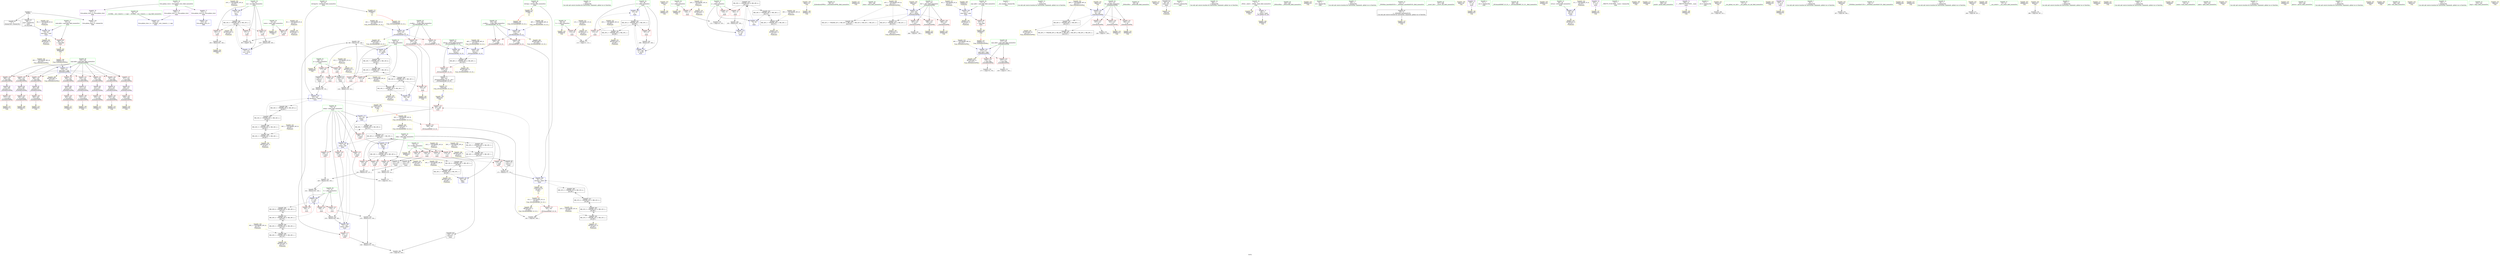 digraph "SVFG" {
	label="SVFG";

	Node0x55dc7d3c3e30 [shape=record,color=grey,label="{NodeID: 0\nNullPtr}"];
	Node0x55dc7d3c3e30 -> Node0x55dc7d4d5fc0[style=solid];
	Node0x55dc7d3c3e30 -> Node0x55dc7d4d60c0[style=solid];
	Node0x55dc7d3c3e30 -> Node0x55dc7d4dbe40[style=solid];
	Node0x55dc7d4fbc80 [shape=record,color=yellow,style=double,label="{NodeID: 346\nRETMU(10V_3)\npts\{58 \}\nFun[main]}"];
	Node0x55dc7d4e2da0 [shape=record,color=grey,label="{NodeID: 263\n146 = Binary(145, 144, )\n}"];
	Node0x55dc7d4e2da0 -> Node0x55dc7d4dc760[style=solid];
	Node0x55dc7d4dd1f0 [shape=record,color=blue,label="{NodeID: 180\n335\<--331\n__a.addr\<--__a\n_ZSt3maxIdERKT_S2_S2_\n}"];
	Node0x55dc7d4dd1f0 -> Node0x55dc7d4db790[style=dashed];
	Node0x55dc7d4dd1f0 -> Node0x55dc7d4db860[style=dashed];
	Node0x55dc7d4dd1f0 -> Node0x55dc7d4fce60[style=dashed];
	Node0x55dc7d4d4cd0 [shape=record,color=red,label="{NodeID: 97\n157\<--61\n\<--D\nmain\n}"];
	Node0x55dc7d4d4cd0 -> Node0x55dc7d4d65d0[style=solid];
	Node0x55dc7d4d2520 [shape=record,color=green,label="{NodeID: 14\n239\<--1\n\<--dummyObj\nCan only get source location for instruction, argument, global var or function.}"];
	Node0x55dc7d4fc8f0 [shape=record,color=yellow,style=double,label="{NodeID: 360\nRETMU(38V_2)\npts\{220 \}\nFun[_ZL8redirectiPPKc]}"];
	Node0x55dc7d4d94d0 [shape=record,color=grey,label="{NodeID: 277\n113 = cmp(111, 112, )\n}"];
	Node0x55dc7d4d7f00 [shape=record,color=yellow,style=double,label="{NodeID: 194\nAPARM(101)\nCS[]}"];
	Node0x55dc7d4d4810 [shape=record,color=red,label="{NodeID: 111\n120\<--71\n\<--v\nmain\n}"];
	Node0x55dc7d4d4810 -> Node0x55dc7d4d9650[style=solid];
	Node0x55dc7d4d3290 [shape=record,color=green,label="{NodeID: 28\n55\<--56\ncases\<--cases_field_insensitive\nmain\n}"];
	Node0x55dc7d4d3290 -> Node0x55dc7d4d7840[style=solid];
	Node0x55dc7d4d3290 -> Node0x55dc7d4ddae0[style=solid];
	Node0x55dc7d4f0c60 [shape=record,color=black,label="{NodeID: 291\nMR_20V_2 = PHI(MR_20V_4, MR_20V_1, )\npts\{68 \}\n}"];
	Node0x55dc7d4f0c60 -> Node0x55dc7d4dc420[style=dashed];
	Node0x55dc7d4f0c60 -> Node0x55dc7d4fc0e0[style=dashed];
	Node0x55dc7d4d8a60 [shape=record,color=yellow,style=double,label="{NodeID: 208\nAPARM(115)\nCS[]}"];
	Node0x55dc7d4da4e0 [shape=record,color=red,label="{NodeID: 125\n230\<--219\n\<--argv.addr\n_ZL8redirectiPPKc\n}"];
	Node0x55dc7d4da4e0 -> Node0x55dc7d4d7020[style=solid];
	Node0x55dc7d4d3df0 [shape=record,color=green,label="{NodeID: 42\n90\<--91\n_ZL8redirectiPPKc\<--_ZL8redirectiPPKc_field_insensitive\n}"];
	Node0x55dc7d4f5660 [shape=record,color=black,label="{NodeID: 305\nMR_32V_3 = PHI(MR_32V_4, MR_32V_2, )\npts\{80 \}\n}"];
	Node0x55dc7d4f5660 -> Node0x55dc7d4f2060[style=dashed];
	Node0x55dc7d4f5660 -> Node0x55dc7d4f7e60[style=dashed];
	Node0x55dc7d4e0430 [shape=record,color=yellow,style=double,label="{NodeID: 222\nAPARM(193)\nCS[]}"];
	Node0x55dc7d4db040 [shape=record,color=red,label="{NodeID: 139\n232\<--231\n\<--arrayidx\n_ZL8redirectiPPKc\n}"];
	Node0x55dc7d4db040 -> Node0x55dc7d4dfc10[style=solid];
	Node0x55dc7d4d5b50 [shape=record,color=green,label="{NodeID: 56\n265\<--266\nclose\<--close_field_insensitive\n}"];
	Node0x55dc7d4f9a40 [shape=record,color=yellow,style=double,label="{NodeID: 319\n8V_1 = ENCHI(MR_8V_0)\npts\{56 \}\nFun[main]}"];
	Node0x55dc7d4f9a40 -> Node0x55dc7d4d7840[style=dashed];
	Node0x55dc7d4f9a40 -> Node0x55dc7d4fbba0[style=dashed];
	Node0x55dc7d4e0e90 [shape=record,color=yellow,style=double,label="{NodeID: 236\nARet(283)\nCS[]}"];
	Node0x55dc7d4e0e90 -> Node0x55dc7d4dd120[style=solid];
	Node0x55dc7d4dbba0 [shape=record,color=red,label="{NodeID: 153\n344\<--343\n\<--\n_ZSt3maxIdERKT_S2_S2_\n}"];
	Node0x55dc7d4dbba0 -> Node0x55dc7d4d9950[style=solid];
	Node0x55dc7d4d6770 [shape=record,color=black,label="{NodeID: 70\n178\<--177\nconv25\<--\nmain\n}"];
	Node0x55dc7d4d6770 -> Node0x55dc7d4e3220[style=solid];
	Node0x55dc7d4fa680 [shape=record,color=yellow,style=double,label="{NodeID: 333\n36V_1 = ENCHI(MR_36V_0)\npts\{218 \}\nFun[_ZL8redirectiPPKc]}"];
	Node0x55dc7d4fa680 -> Node0x55dc7d4dceb0[style=dashed];
	Node0x55dc7d4e17f0 [shape=record,color=yellow,style=double,label="{NodeID: 250\nFPARM(332)\nFun[_ZSt3maxIdERKT_S2_S2_]}"];
	Node0x55dc7d4e17f0 -> Node0x55dc7d4dd2c0[style=solid];
	Node0x55dc7d4dc760 [shape=record,color=blue,label="{NodeID: 167\n63\<--146\nT\<--add16\nmain\n}"];
	Node0x55dc7d4dc760 -> Node0x55dc7d4edf60[style=dashed];
	Node0x55dc7d4d7360 [shape=record,color=purple,label="{NodeID: 84\n281\<--280\narrayidx18\<--\n_ZL8redirectiPPKc\n}"];
	Node0x55dc7d4d7360 -> Node0x55dc7d4db380[style=solid];
	Node0x55dc7d4b4010 [shape=record,color=green,label="{NodeID: 1\n7\<--1\n__dso_handle\<--dummyObj\nGlob }"];
	Node0x55dc7d4fbd60 [shape=record,color=yellow,style=double,label="{NodeID: 347\nRETMU(12V_1)\npts\{60 \}\nFun[main]}"];
	Node0x55dc7d4e2f20 [shape=record,color=grey,label="{NodeID: 264\n192 = Binary(191, 193, )\n}"];
	Node0x55dc7d4e2f20 -> Node0x55dc7d4dcc40[style=solid];
	Node0x55dc7d4dd2c0 [shape=record,color=blue,label="{NodeID: 181\n337\<--332\n__b.addr\<--__b\n_ZSt3maxIdERKT_S2_S2_\n}"];
	Node0x55dc7d4dd2c0 -> Node0x55dc7d4db930[style=dashed];
	Node0x55dc7d4dd2c0 -> Node0x55dc7d4dba00[style=dashed];
	Node0x55dc7d4dd2c0 -> Node0x55dc7d4fcf40[style=dashed];
	Node0x55dc7d4d4da0 [shape=record,color=red,label="{NodeID: 98\n173\<--61\n\<--D\nmain\n}"];
	Node0x55dc7d4d4da0 -> Node0x55dc7d4d66a0[style=solid];
	Node0x55dc7d4d2620 [shape=record,color=green,label="{NodeID: 15\n278\<--1\n\<--dummyObj\nCan only get source location for instruction, argument, global var or function.}"];
	Node0x55dc7d4fc9d0 [shape=record,color=yellow,style=double,label="{NodeID: 361\nRETMU(40V_4)\npts\{222 \}\nFun[_ZL8redirectiPPKc]}"];
	Node0x55dc7d4d9650 [shape=record,color=grey,label="{NodeID: 278\n121 = cmp(119, 120, )\n}"];
	Node0x55dc7d4d7fd0 [shape=record,color=yellow,style=double,label="{NodeID: 195\nAPARM(61)\nCS[]}"];
	Node0x55dc7d4d48e0 [shape=record,color=red,label="{NodeID: 112\n119\<--73\n\<--j\nmain\n}"];
	Node0x55dc7d4d48e0 -> Node0x55dc7d4d9650[style=solid];
	Node0x55dc7d4d3360 [shape=record,color=green,label="{NodeID: 29\n57\<--58\ncas\<--cas_field_insensitive\nmain\n}"];
	Node0x55dc7d4d3360 -> Node0x55dc7d4d7910[style=solid];
	Node0x55dc7d4d3360 -> Node0x55dc7d4d79e0[style=solid];
	Node0x55dc7d4d3360 -> Node0x55dc7d4d7ab0[style=solid];
	Node0x55dc7d4d3360 -> Node0x55dc7d4dc1b0[style=solid];
	Node0x55dc7d4d3360 -> Node0x55dc7d4dcde0[style=solid];
	Node0x55dc7d4f1160 [shape=record,color=black,label="{NodeID: 292\nMR_26V_2 = PHI(MR_26V_3, MR_26V_1, )\npts\{74 \}\n}"];
	Node0x55dc7d4f1160 -> Node0x55dc7d4f4360[style=dashed];
	Node0x55dc7d4f1160 -> Node0x55dc7d4fc380[style=dashed];
	Node0x55dc7d4d8b30 [shape=record,color=yellow,style=double,label="{NodeID: 209\nAPARM(71)\nCS[]}"];
	Node0x55dc7d4da5b0 [shape=record,color=red,label="{NodeID: 126\n241\<--219\n\<--argv.addr\n_ZL8redirectiPPKc\n}"];
	Node0x55dc7d4da5b0 -> Node0x55dc7d4d70f0[style=solid];
	Node0x55dc7d4d3ef0 [shape=record,color=green,label="{NodeID: 43\n93\<--94\n_ZNSirsERi\<--_ZNSirsERi_field_insensitive\n}"];
	Node0x55dc7d4f5b60 [shape=record,color=black,label="{NodeID: 306\nMR_34V_3 = PHI(MR_34V_4, MR_34V_2, )\npts\{82 \}\n}"];
	Node0x55dc7d4f5b60 -> Node0x55dc7d4f2560[style=dashed];
	Node0x55dc7d4f5b60 -> Node0x55dc7d4f8360[style=dashed];
	Node0x55dc7d4e0500 [shape=record,color=yellow,style=double,label="{NodeID: 223\nAPARM(292)\nCS[]}"];
	Node0x55dc7d4db110 [shape=record,color=red,label="{NodeID: 140\n243\<--242\n\<--arrayidx3\n_ZL8redirectiPPKc\n}"];
	Node0x55dc7d4db110 -> Node0x55dc7d4dfdb0[style=solid];
	Node0x55dc7d4d5c50 [shape=record,color=green,label="{NodeID: 57\n333\<--334\nretval\<--retval_field_insensitive\n_ZSt3maxIdERKT_S2_S2_\n}"];
	Node0x55dc7d4d5c50 -> Node0x55dc7d4db6c0[style=solid];
	Node0x55dc7d4d5c50 -> Node0x55dc7d4dd390[style=solid];
	Node0x55dc7d4d5c50 -> Node0x55dc7d4dd460[style=solid];
	Node0x55dc7d4f9b20 [shape=record,color=yellow,style=double,label="{NodeID: 320\n10V_1 = ENCHI(MR_10V_0)\npts\{58 \}\nFun[main]}"];
	Node0x55dc7d4f9b20 -> Node0x55dc7d4dc1b0[style=dashed];
	Node0x55dc7d4e0f20 [shape=record,color=yellow,style=double,label="{NodeID: 237\nARet(205)\nCS[]}"];
	Node0x55dc7d4dbc70 [shape=record,color=blue,label="{NodeID: 154\n375\<--18\nllvm.global_ctors_0\<--\nGlob }"];
	Node0x55dc7d4d6840 [shape=record,color=black,label="{NodeID: 71\n330\<--353\n_ZSt3maxIdERKT_S2_S2__ret\<--\n_ZSt3maxIdERKT_S2_S2_\n}"];
	Node0x55dc7d4d6840 -> Node0x55dc7d4e1db0[style=solid];
	Node0x55dc7d4fa790 [shape=record,color=yellow,style=double,label="{NodeID: 334\n38V_1 = ENCHI(MR_38V_0)\npts\{220 \}\nFun[_ZL8redirectiPPKc]}"];
	Node0x55dc7d4fa790 -> Node0x55dc7d4dcf80[style=dashed];
	Node0x55dc7d4e18e0 [shape=record,color=yellow,style=double,label="{NodeID: 251\nFRet(46)\nFun[main]}"];
	Node0x55dc7d4dc830 [shape=record,color=blue,label="{NodeID: 168\n75\<--150\nnewp\<--add17\nmain\n}"];
	Node0x55dc7d4dc830 -> Node0x55dc7d4d9e60[style=dashed];
	Node0x55dc7d4dc830 -> Node0x55dc7d4ee460[style=dashed];
	Node0x55dc7d4d7430 [shape=record,color=purple,label="{NodeID: 85\n291\<--290\narrayidx22\<--\n_ZL8redirectiPPKc\n}"];
	Node0x55dc7d4d7430 -> Node0x55dc7d4db450[style=solid];
	Node0x55dc7d4b0370 [shape=record,color=green,label="{NodeID: 2\n8\<--1\n_ZSt3cin\<--dummyObj\nGlob }"];
	Node0x55dc7d4fbe40 [shape=record,color=yellow,style=double,label="{NodeID: 348\nRETMU(14V_1)\npts\{62 \}\nFun[main]}"];
	Node0x55dc7d4e30a0 [shape=record,color=grey,label="{NodeID: 265\n210 = Binary(209, 193, )\n}"];
	Node0x55dc7d4e30a0 -> Node0x55dc7d4dcde0[style=solid];
	Node0x55dc7d4dd390 [shape=record,color=blue,label="{NodeID: 182\n333\<--347\nretval\<--\n_ZSt3maxIdERKT_S2_S2_\n}"];
	Node0x55dc7d4dd390 -> Node0x55dc7d4f6060[style=dashed];
	Node0x55dc7d4d4e70 [shape=record,color=red,label="{NodeID: 99\n125\<--63\n\<--T\nmain\n}"];
	Node0x55dc7d4d4e70 -> Node0x55dc7d4e2c20[style=solid];
	Node0x55dc7d4d2720 [shape=record,color=green,label="{NodeID: 16\n284\<--1\n\<--dummyObj\nCan only get source location for instruction, argument, global var or function.}"];
	Node0x55dc7d4fcab0 [shape=record,color=yellow,style=double,label="{NodeID: 362\nRETMU(42V_4)\npts\{224 \}\nFun[_ZL8redirectiPPKc]}"];
	Node0x55dc7d4d97d0 [shape=record,color=grey,label="{NodeID: 279\n277 = cmp(276, 278, )\n}"];
	Node0x55dc7d4d80a0 [shape=record,color=yellow,style=double,label="{NodeID: 196\nAPARM(4)\nCS[]}"];
	Node0x55dc7d4d49b0 [shape=record,color=red,label="{NodeID: 113\n191\<--73\n\<--j\nmain\n}"];
	Node0x55dc7d4d49b0 -> Node0x55dc7d4e2f20[style=solid];
	Node0x55dc7d4d3430 [shape=record,color=green,label="{NodeID: 30\n59\<--60\nC\<--C_field_insensitive\nmain\n}"];
	Node0x55dc7d4d3430 -> Node0x55dc7d4d7b80[style=solid];
	Node0x55dc7d4d3430 -> Node0x55dc7d4d7e30[style=solid];
	Node0x55dc7d4f1660 [shape=record,color=black,label="{NodeID: 293\nMR_28V_2 = PHI(MR_28V_3, MR_28V_1, )\npts\{76 \}\n}"];
	Node0x55dc7d4f1660 -> Node0x55dc7d4f5070[style=dashed];
	Node0x55dc7d4f1660 -> Node0x55dc7d4fc460[style=dashed];
	Node0x55dc7d4d8c00 [shape=record,color=yellow,style=double,label="{NodeID: 210\nAPARM(79)\nCS[]|{<s0>10}}"];
	Node0x55dc7d4d8c00:s0 -> Node0x55dc7d4e1700[style=solid,color=red];
	Node0x55dc7d4da680 [shape=record,color=red,label="{NodeID: 127\n257\<--219\n\<--argv.addr\n_ZL8redirectiPPKc\n}"];
	Node0x55dc7d4da680 -> Node0x55dc7d4d71c0[style=solid];
	Node0x55dc7d4d3ff0 [shape=record,color=green,label="{NodeID: 44\n103\<--104\n_ZNSirsERx\<--_ZNSirsERx_field_insensitive\n}"];
	Node0x55dc7d4f6060 [shape=record,color=black,label="{NodeID: 307\nMR_46V_3 = PHI(MR_46V_4, MR_46V_2, )\npts\{334 \}\n}"];
	Node0x55dc7d4f6060 -> Node0x55dc7d4db6c0[style=dashed];
	Node0x55dc7d4f6060 -> Node0x55dc7d4fcd80[style=dashed];
	Node0x55dc7d4e05d0 [shape=record,color=yellow,style=double,label="{NodeID: 224\nAPARM(193)\nCS[]}"];
	Node0x55dc7d4db1e0 [shape=record,color=red,label="{NodeID: 141\n259\<--258\n\<--arrayidx7\n_ZL8redirectiPPKc\n}"];
	Node0x55dc7d4db1e0 -> Node0x55dc7d4e00f0[style=solid];
	Node0x55dc7d4d5d20 [shape=record,color=green,label="{NodeID: 58\n335\<--336\n__a.addr\<--__a.addr_field_insensitive\n_ZSt3maxIdERKT_S2_S2_\n}"];
	Node0x55dc7d4d5d20 -> Node0x55dc7d4db790[style=solid];
	Node0x55dc7d4d5d20 -> Node0x55dc7d4db860[style=solid];
	Node0x55dc7d4d5d20 -> Node0x55dc7d4dd1f0[style=solid];
	Node0x55dc7d4f9c00 [shape=record,color=yellow,style=double,label="{NodeID: 321\n12V_1 = ENCHI(MR_12V_0)\npts\{60 \}\nFun[main]}"];
	Node0x55dc7d4f9c00 -> Node0x55dc7d4d7b80[style=dashed];
	Node0x55dc7d4f9c00 -> Node0x55dc7d4fbd60[style=dashed];
	Node0x55dc7d4e0fb0 [shape=record,color=yellow,style=double,label="{NodeID: 238\nARet(115)\nCS[]}"];
	Node0x55dc7d4e0fb0 -> Node0x55dc7d4d8a60[style=solid];
	Node0x55dc7d4dbd40 [shape=record,color=blue,label="{NodeID: 155\n376\<--19\nllvm.global_ctors_1\<--_GLOBAL__sub_I_bmerry_1_1.cpp\nGlob }"];
	Node0x55dc7d4d6910 [shape=record,color=purple,label="{NodeID: 72\n28\<--4\n\<--_ZStL8__ioinit\n__cxx_global_var_init\n}"];
	Node0x55dc7d4d6910 -> Node0x55dc7d4d8240[style=solid];
	Node0x55dc7d4fa870 [shape=record,color=yellow,style=double,label="{NodeID: 335\n40V_1 = ENCHI(MR_40V_0)\npts\{222 \}\nFun[_ZL8redirectiPPKc]}"];
	Node0x55dc7d4fa870 -> Node0x55dc7d4dd050[style=dashed];
	Node0x55dc7d4fa870 -> Node0x55dc7d4ef860[style=dashed];
	Node0x55dc7d4e1db0 [shape=record,color=yellow,style=double,label="{NodeID: 252\nFRet(330)\nFun[_ZSt3maxIdERKT_S2_S2_]|{<s0>10}}"];
	Node0x55dc7d4e1db0:s0 -> Node0x55dc7d4e10d0[style=solid,color=blue];
	Node0x55dc7d4dc900 [shape=record,color=blue,label="{NodeID: 169\n79\<--175\nref.tmp\<--add23\nmain\n}"];
	Node0x55dc7d4dc900 -> Node0x55dc7d4da270[style=dashed];
	Node0x55dc7d4dc900 -> Node0x55dc7d4eee60[style=dashed];
	Node0x55dc7d4dc900 -> Node0x55dc7d4fd020[style=dashed];
	Node0x55dc7d4d7500 [shape=record,color=purple,label="{NodeID: 86\n301\<--300\narrayidx27\<--\n_ZL8redirectiPPKc\n}"];
	Node0x55dc7d4d7500 -> Node0x55dc7d4db520[style=solid];
	Node0x55dc7d4b0790 [shape=record,color=green,label="{NodeID: 3\n9\<--1\n.str\<--dummyObj\nGlob }"];
	Node0x55dc7d4fbf20 [shape=record,color=yellow,style=double,label="{NodeID: 349\nRETMU(16V_2)\npts\{64 \}\nFun[main]}"];
	Node0x55dc7d4e3220 [shape=record,color=grey,label="{NodeID: 266\n180 = Binary(178, 179, )\n}"];
	Node0x55dc7d4e3220 -> Node0x55dc7d4dc9d0[style=solid];
	Node0x55dc7d4dd460 [shape=record,color=blue,label="{NodeID: 183\n333\<--350\nretval\<--\n_ZSt3maxIdERKT_S2_S2_\n}"];
	Node0x55dc7d4dd460 -> Node0x55dc7d4f6060[style=dashed];
	Node0x55dc7d4d4f40 [shape=record,color=red,label="{NodeID: 100\n145\<--63\n\<--T\nmain\n}"];
	Node0x55dc7d4d4f40 -> Node0x55dc7d4e2da0[style=solid];
	Node0x55dc7d4d2820 [shape=record,color=green,label="{NodeID: 17\n285\<--1\n\<--dummyObj\nCan only get source location for instruction, argument, global var or function.}"];
	Node0x55dc7d4fcb90 [shape=record,color=yellow,style=double,label="{NodeID: 363\nRETMU(32V_1)\npts\{80 \}\nFun[_ZSt3maxIdERKT_S2_S2_]}"];
	Node0x55dc7d4d9950 [shape=record,color=grey,label="{NodeID: 280\n345 = cmp(342, 344, )\n}"];
	Node0x55dc7d4d8170 [shape=record,color=yellow,style=double,label="{NodeID: 197\nAPARM(30)\nCS[]}"];
	Node0x55dc7d4d4a80 [shape=record,color=red,label="{NodeID: 114\n128\<--75\n\<--newp\nmain\n}"];
	Node0x55dc7d4d4a80 -> Node0x55dc7d4d91d0[style=solid];
	Node0x55dc7d4d3500 [shape=record,color=green,label="{NodeID: 31\n61\<--62\nD\<--D_field_insensitive\nmain\n}"];
	Node0x55dc7d4d3500 -> Node0x55dc7d4d7c50[style=solid];
	Node0x55dc7d4d3500 -> Node0x55dc7d4d4c00[style=solid];
	Node0x55dc7d4d3500 -> Node0x55dc7d4d4cd0[style=solid];
	Node0x55dc7d4d3500 -> Node0x55dc7d4d4da0[style=solid];
	Node0x55dc7d4d3500 -> Node0x55dc7d4d7fd0[style=solid];
	Node0x55dc7d4f1b60 [shape=record,color=black,label="{NodeID: 294\nMR_30V_2 = PHI(MR_30V_3, MR_30V_1, )\npts\{78 \}\n}"];
	Node0x55dc7d4f1b60 -> Node0x55dc7d4f5160[style=dashed];
	Node0x55dc7d4f1b60 -> Node0x55dc7d4fc540[style=dashed];
	Node0x55dc7d4dfb80 [shape=record,color=yellow,style=double,label="{NodeID: 211\nAPARM(81)\nCS[]|{<s0>10}}"];
	Node0x55dc7d4dfb80:s0 -> Node0x55dc7d4e17f0[style=solid,color=red];
	Node0x55dc7d4da750 [shape=record,color=red,label="{NodeID: 128\n269\<--219\n\<--argv.addr\n_ZL8redirectiPPKc\n}"];
	Node0x55dc7d4da750 -> Node0x55dc7d4d7290[style=solid];
	Node0x55dc7d4d40f0 [shape=record,color=green,label="{NodeID: 45\n167\<--168\n__assert_fail\<--__assert_fail_field_insensitive\n}"];
	Node0x55dc7d4f6560 [shape=record,color=black,label="{NodeID: 308\nMR_16V_5 = PHI(MR_16V_7, MR_16V_4, )\npts\{64 \}\n}"];
	Node0x55dc7d4f6560 -> Node0x55dc7d4d4e70[style=dashed];
	Node0x55dc7d4f6560 -> Node0x55dc7d4d4f40[style=dashed];
	Node0x55dc7d4f6560 -> Node0x55dc7d4d5010[style=dashed];
	Node0x55dc7d4f6560 -> Node0x55dc7d4dc760[style=dashed];
	Node0x55dc7d4f6560 -> Node0x55dc7d4edf60[style=dashed];
	Node0x55dc7d4f6560 -> Node0x55dc7d4f3460[style=dashed];
	Node0x55dc7d4e06a0 [shape=record,color=yellow,style=double,label="{NodeID: 225\nAPARM(296)\nCS[]}"];
	Node0x55dc7d4db2b0 [shape=record,color=red,label="{NodeID: 142\n271\<--270\n\<--arrayidx12\n_ZL8redirectiPPKc\n}"];
	Node0x55dc7d4db2b0 -> Node0x55dc7d4e0360[style=solid];
	Node0x55dc7d4d5df0 [shape=record,color=green,label="{NodeID: 59\n337\<--338\n__b.addr\<--__b.addr_field_insensitive\n_ZSt3maxIdERKT_S2_S2_\n}"];
	Node0x55dc7d4d5df0 -> Node0x55dc7d4db930[style=solid];
	Node0x55dc7d4d5df0 -> Node0x55dc7d4dba00[style=solid];
	Node0x55dc7d4d5df0 -> Node0x55dc7d4dd2c0[style=solid];
	Node0x55dc7d4f9ce0 [shape=record,color=yellow,style=double,label="{NodeID: 322\n14V_1 = ENCHI(MR_14V_0)\npts\{62 \}\nFun[main]}"];
	Node0x55dc7d4f9ce0 -> Node0x55dc7d4d7c50[style=dashed];
	Node0x55dc7d4f9ce0 -> Node0x55dc7d4d4c00[style=dashed];
	Node0x55dc7d4f9ce0 -> Node0x55dc7d4d4cd0[style=dashed];
	Node0x55dc7d4f9ce0 -> Node0x55dc7d4d4da0[style=dashed];
	Node0x55dc7d4f9ce0 -> Node0x55dc7d4fbe40[style=dashed];
	Node0x55dc7d4e1040 [shape=record,color=yellow,style=double,label="{NodeID: 239\nARet(116)\nCS[]}"];
	Node0x55dc7d4dbe40 [shape=record,color=blue, style = dotted,label="{NodeID: 156\n377\<--3\nllvm.global_ctors_2\<--dummyVal\nGlob }"];
	Node0x55dc7d4d69e0 [shape=record,color=purple,label="{NodeID: 73\n162\<--9\n\<--.str\nmain\n}"];
	Node0x55dc7d4d69e0 -> Node0x55dc7d4dd6d0[style=solid];
	Node0x55dc7d4fa950 [shape=record,color=yellow,style=double,label="{NodeID: 336\n42V_1 = ENCHI(MR_42V_0)\npts\{224 \}\nFun[_ZL8redirectiPPKc]}"];
	Node0x55dc7d4fa950 -> Node0x55dc7d4dd120[style=dashed];
	Node0x55dc7d4fa950 -> Node0x55dc7d4f2f60[style=dashed];
	Node0x55dc7d4fa950 -> Node0x55dc7d4f8860[style=dashed];
	Node0x55dc7d4e1ea0 [shape=record,color=grey,label="{NodeID: 253\n138 = Binary(135, 137, )\n}"];
	Node0x55dc7d4e1ea0 -> Node0x55dc7d4e21a0[style=solid];
	Node0x55dc7d4dc9d0 [shape=record,color=blue,label="{NodeID: 170\n81\<--180\nref.tmp24\<--sub26\nmain\n}"];
	Node0x55dc7d4dc9d0 -> Node0x55dc7d4da270[style=dashed];
	Node0x55dc7d4dc9d0 -> Node0x55dc7d4ef360[style=dashed];
	Node0x55dc7d4dc9d0 -> Node0x55dc7d4fd180[style=dashed];
	Node0x55dc7d4d75d0 [shape=record,color=purple,label="{NodeID: 87\n311\<--310\narrayidx32\<--\n_ZL8redirectiPPKc\n}"];
	Node0x55dc7d4d75d0 -> Node0x55dc7d4db5f0[style=solid];
	Node0x55dc7d4b0820 [shape=record,color=green,label="{NodeID: 4\n11\<--1\n.str.1\<--dummyObj\nGlob }"];
	Node0x55dc7d4fc000 [shape=record,color=yellow,style=double,label="{NodeID: 350\nRETMU(18V_2)\npts\{66 \}\nFun[main]}"];
	Node0x55dc7d4e33a0 [shape=record,color=grey,label="{NodeID: 267\n175 = Binary(172, 174, )\n}"];
	Node0x55dc7d4e33a0 -> Node0x55dc7d4dc900[style=solid];
	Node0x55dc7d4dd530 [shape=record,color=yellow,style=double,label="{NodeID: 184\nAPARM(87)\nCS[]|{<s0>3}}"];
	Node0x55dc7d4dd530:s0 -> Node0x55dc7d4e1520[style=solid,color=red];
	Node0x55dc7d4d5010 [shape=record,color=red,label="{NodeID: 101\n179\<--63\n\<--T\nmain\n}"];
	Node0x55dc7d4d5010 -> Node0x55dc7d4e3220[style=solid];
	Node0x55dc7d4d2920 [shape=record,color=green,label="{NodeID: 18\n4\<--6\n_ZStL8__ioinit\<--_ZStL8__ioinit_field_insensitive\nGlob }"];
	Node0x55dc7d4d2920 -> Node0x55dc7d4d6910[style=solid];
	Node0x55dc7d4d2920 -> Node0x55dc7d4d80a0[style=solid];
	Node0x55dc7d4fcca0 [shape=record,color=yellow,style=double,label="{NodeID: 364\nRETMU(34V_1)\npts\{82 \}\nFun[_ZSt3maxIdERKT_S2_S2_]}"];
	Node0x55dc7d4d9ad0 [shape=record,color=grey,label="{NodeID: 281\n288 = cmp(287, 239, )\n}"];
	Node0x55dc7d4d8240 [shape=record,color=yellow,style=double,label="{NodeID: 198\nAPARM(28)\nCS[]}"];
	Node0x55dc7d4d9d40 [shape=record,color=red,label="{NodeID: 115\n139\<--75\n\<--newp\nmain\n}"];
	Node0x55dc7d4d9d40 -> Node0x55dc7d4e21a0[style=solid];
	Node0x55dc7d4d35d0 [shape=record,color=green,label="{NodeID: 32\n63\<--64\nT\<--T_field_insensitive\nmain\n}"];
	Node0x55dc7d4d35d0 -> Node0x55dc7d4d4e70[style=solid];
	Node0x55dc7d4d35d0 -> Node0x55dc7d4d4f40[style=solid];
	Node0x55dc7d4d35d0 -> Node0x55dc7d4d5010[style=solid];
	Node0x55dc7d4d35d0 -> Node0x55dc7d4d50e0[style=solid];
	Node0x55dc7d4d35d0 -> Node0x55dc7d4dc280[style=solid];
	Node0x55dc7d4d35d0 -> Node0x55dc7d4dc760[style=solid];
	Node0x55dc7d4f2060 [shape=record,color=black,label="{NodeID: 295\nMR_32V_2 = PHI(MR_32V_3, MR_32V_1, )\npts\{80 \}\n}"];
	Node0x55dc7d4f2060 -> Node0x55dc7d4f5660[style=dashed];
	Node0x55dc7d4f2060 -> Node0x55dc7d4fc620[style=dashed];
	Node0x55dc7d4dfc10 [shape=record,color=yellow,style=double,label="{NodeID: 212\nAPARM(232)\nCS[]}"];
	Node0x55dc7d4da820 [shape=record,color=red,label="{NodeID: 129\n280\<--219\n\<--argv.addr\n_ZL8redirectiPPKc\n}"];
	Node0x55dc7d4da820 -> Node0x55dc7d4d7360[style=solid];
	Node0x55dc7d4d41f0 [shape=record,color=green,label="{NodeID: 46\n183\<--184\n_ZSt3maxIdERKT_S2_S2_\<--_ZSt3maxIdERKT_S2_S2__field_insensitive\n}"];
	Node0x55dc7d4f6a60 [shape=record,color=black,label="{NodeID: 309\nMR_18V_5 = PHI(MR_18V_6, MR_18V_4, )\npts\{66 \}\n}"];
	Node0x55dc7d4f6a60 -> Node0x55dc7d4d51b0[style=dashed];
	Node0x55dc7d4f6a60 -> Node0x55dc7d4d5280[style=dashed];
	Node0x55dc7d4f6a60 -> Node0x55dc7d4d5350[style=dashed];
	Node0x55dc7d4f6a60 -> Node0x55dc7d4d4400[style=dashed];
	Node0x55dc7d4f6a60 -> Node0x55dc7d4dcb70[style=dashed];
	Node0x55dc7d4f6a60 -> Node0x55dc7d4f3960[style=dashed];
	Node0x55dc7d4e0770 [shape=record,color=yellow,style=double,label="{NodeID: 226\nAPARM(193)\nCS[]}"];
	Node0x55dc7d4db380 [shape=record,color=red,label="{NodeID: 143\n282\<--281\n\<--arrayidx18\n_ZL8redirectiPPKc\n}"];
	Node0x55dc7d4db380 -> Node0x55dc7d4d83e0[style=solid];
	Node0x55dc7d4d5ec0 [shape=record,color=green,label="{NodeID: 60\n19\<--371\n_GLOBAL__sub_I_bmerry_1_1.cpp\<--_GLOBAL__sub_I_bmerry_1_1.cpp_field_insensitive\n}"];
	Node0x55dc7d4d5ec0 -> Node0x55dc7d4dbd40[style=solid];
	Node0x55dc7d4f9dc0 [shape=record,color=yellow,style=double,label="{NodeID: 323\n16V_1 = ENCHI(MR_16V_0)\npts\{64 \}\nFun[main]}"];
	Node0x55dc7d4f9dc0 -> Node0x55dc7d4f0260[style=dashed];
	Node0x55dc7d4e10d0 [shape=record,color=yellow,style=double,label="{NodeID: 240\nARet(182)\nCS[]}"];
	Node0x55dc7d4e10d0 -> Node0x55dc7d4da270[style=solid];
	Node0x55dc7d4dbf40 [shape=record,color=blue,label="{NodeID: 157\n49\<--84\nretval\<--\nmain\n}"];
	Node0x55dc7d4dbf40 -> Node0x55dc7d4faec0[style=dashed];
	Node0x55dc7d4d6ab0 [shape=record,color=purple,label="{NodeID: 74\n163\<--11\n\<--.str.1\nmain\n}"];
	Node0x55dc7d4d6ab0 -> Node0x55dc7d4dd7a0[style=solid];
	Node0x55dc7d4faa30 [shape=record,color=yellow,style=double,label="{NodeID: 337\n32V_1 = ENCHI(MR_32V_0)\npts\{80 \}\nFun[_ZSt3maxIdERKT_S2_S2_]}"];
	Node0x55dc7d4faa30 -> Node0x55dc7d4dbad0[style=dashed];
	Node0x55dc7d4faa30 -> Node0x55dc7d4fcb90[style=dashed];
	Node0x55dc7d4e2020 [shape=record,color=grey,label="{NodeID: 254\n150 = Binary(149, 148, )\n}"];
	Node0x55dc7d4e2020 -> Node0x55dc7d4dc830[style=solid];
	Node0x55dc7d4dcaa0 [shape=record,color=blue,label="{NodeID: 171\n75\<--185\nnewp\<--\nmain\n}"];
	Node0x55dc7d4dcaa0 -> Node0x55dc7d4ee460[style=dashed];
	Node0x55dc7d4d76a0 [shape=record,color=red,label="{NodeID: 88\n87\<--51\n\<--argc.addr\nmain\n}"];
	Node0x55dc7d4d76a0 -> Node0x55dc7d4dd530[style=solid];
	Node0x55dc7d4d16c0 [shape=record,color=green,label="{NodeID: 5\n13\<--1\n__PRETTY_FUNCTION__.main\<--dummyObj\nGlob }"];
	Node0x55dc7d4fc0e0 [shape=record,color=yellow,style=double,label="{NodeID: 351\nRETMU(20V_2)\npts\{68 \}\nFun[main]}"];
	Node0x55dc7d4e3520 [shape=record,color=grey,label="{NodeID: 268\n159 = cmp(156, 158, )\n}"];
	Node0x55dc7d4dd600 [shape=record,color=yellow,style=double,label="{NodeID: 185\nAPARM(88)\nCS[]|{<s0>3}}"];
	Node0x55dc7d4dd600:s0 -> Node0x55dc7d4e1610[style=solid,color=red];
	Node0x55dc7d4d50e0 [shape=record,color=red,label="{NodeID: 102\n203\<--63\n\<--T\nmain\n}"];
	Node0x55dc7d4d50e0 -> Node0x55dc7d4d87f0[style=solid];
	Node0x55dc7d4d2a20 [shape=record,color=green,label="{NodeID: 19\n17\<--21\nllvm.global_ctors\<--llvm.global_ctors_field_insensitive\nGlob }"];
	Node0x55dc7d4d2a20 -> Node0x55dc7d4d6d20[style=solid];
	Node0x55dc7d4d2a20 -> Node0x55dc7d4d6e20[style=solid];
	Node0x55dc7d4d2a20 -> Node0x55dc7d4d6f20[style=solid];
	Node0x55dc7d4fcd80 [shape=record,color=yellow,style=double,label="{NodeID: 365\nRETMU(46V_3)\npts\{334 \}\nFun[_ZSt3maxIdERKT_S2_S2_]}"];
	Node0x55dc7d4edf60 [shape=record,color=black,label="{NodeID: 282\nMR_16V_7 = PHI(MR_16V_5, MR_16V_6, )\npts\{64 \}\n}"];
	Node0x55dc7d4edf60 -> Node0x55dc7d4f6560[style=dashed];
	Node0x55dc7d4d8310 [shape=record,color=yellow,style=double,label="{NodeID: 199\nAPARM(7)\nCS[]}"];
	Node0x55dc7d4d9dd0 [shape=record,color=red,label="{NodeID: 116\n149\<--75\n\<--newp\nmain\n}"];
	Node0x55dc7d4d9dd0 -> Node0x55dc7d4e2020[style=solid];
	Node0x55dc7d4d36a0 [shape=record,color=green,label="{NodeID: 33\n65\<--66\noldp\<--oldp_field_insensitive\nmain\n}"];
	Node0x55dc7d4d36a0 -> Node0x55dc7d4d51b0[style=solid];
	Node0x55dc7d4d36a0 -> Node0x55dc7d4d5280[style=solid];
	Node0x55dc7d4d36a0 -> Node0x55dc7d4d5350[style=solid];
	Node0x55dc7d4d36a0 -> Node0x55dc7d4d4400[style=solid];
	Node0x55dc7d4d36a0 -> Node0x55dc7d4dc350[style=solid];
	Node0x55dc7d4d36a0 -> Node0x55dc7d4dcb70[style=solid];
	Node0x55dc7d4f2560 [shape=record,color=black,label="{NodeID: 296\nMR_34V_2 = PHI(MR_34V_3, MR_34V_1, )\npts\{82 \}\n}"];
	Node0x55dc7d4f2560 -> Node0x55dc7d4f5b60[style=dashed];
	Node0x55dc7d4f2560 -> Node0x55dc7d4fc700[style=dashed];
	Node0x55dc7d4dfce0 [shape=record,color=yellow,style=double,label="{NodeID: 213\nAPARM(84)\nCS[]}"];
	Node0x55dc7d4da8f0 [shape=record,color=red,label="{NodeID: 130\n290\<--219\n\<--argv.addr\n_ZL8redirectiPPKc\n}"];
	Node0x55dc7d4da8f0 -> Node0x55dc7d4d7430[style=solid];
	Node0x55dc7d4d42f0 [shape=record,color=green,label="{NodeID: 47\n206\<--207\nprintf\<--printf_field_insensitive\n}"];
	Node0x55dc7d4f6f60 [shape=record,color=black,label="{NodeID: 310\nMR_26V_5 = PHI(MR_26V_6, MR_26V_4, )\npts\{74 \}\n}"];
	Node0x55dc7d4f6f60 -> Node0x55dc7d4d48e0[style=dashed];
	Node0x55dc7d4f6f60 -> Node0x55dc7d4d49b0[style=dashed];
	Node0x55dc7d4f6f60 -> Node0x55dc7d4dcc40[style=dashed];
	Node0x55dc7d4f6f60 -> Node0x55dc7d4f4360[style=dashed];
	Node0x55dc7d4e0840 [shape=record,color=yellow,style=double,label="{NodeID: 227\nAPARM(302)\nCS[]}"];
	Node0x55dc7d4db450 [shape=record,color=red,label="{NodeID: 144\n292\<--291\n\<--arrayidx22\n_ZL8redirectiPPKc\n}"];
	Node0x55dc7d4db450 -> Node0x55dc7d4e0500[style=solid];
	Node0x55dc7d4d5fc0 [shape=record,color=black,label="{NodeID: 61\n2\<--3\ndummyVal\<--dummyVal\n}"];
	Node0x55dc7d4f9ea0 [shape=record,color=yellow,style=double,label="{NodeID: 324\n18V_1 = ENCHI(MR_18V_0)\npts\{66 \}\nFun[main]}"];
	Node0x55dc7d4f9ea0 -> Node0x55dc7d4f0760[style=dashed];
	Node0x55dc7d4e1160 [shape=record,color=yellow,style=double,label="{NodeID: 241\nARet(233)\nCS[]}"];
	Node0x55dc7d4e1160 -> Node0x55dc7d4dd050[style=solid];
	Node0x55dc7d4dc010 [shape=record,color=blue,label="{NodeID: 158\n51\<--47\nargc.addr\<--argc\nmain\n}"];
	Node0x55dc7d4dc010 -> Node0x55dc7d4d76a0[style=dashed];
	Node0x55dc7d4dc010 -> Node0x55dc7d4fb9e0[style=dashed];
	Node0x55dc7d4d6b80 [shape=record,color=purple,label="{NodeID: 75\n164\<--13\n\<--__PRETTY_FUNCTION__.main\nmain\n}"];
	Node0x55dc7d4d6b80 -> Node0x55dc7d4dd940[style=solid];
	Node0x55dc7d4fab40 [shape=record,color=yellow,style=double,label="{NodeID: 338\n34V_1 = ENCHI(MR_34V_0)\npts\{82 \}\nFun[_ZSt3maxIdERKT_S2_S2_]}"];
	Node0x55dc7d4fab40 -> Node0x55dc7d4dbba0[style=dashed];
	Node0x55dc7d4fab40 -> Node0x55dc7d4fcca0[style=dashed];
	Node0x55dc7d4e21a0 [shape=record,color=grey,label="{NodeID: 255\n140 = Binary(138, 139, )\n}"];
	Node0x55dc7d4e21a0 -> Node0x55dc7d4e2920[style=solid];
	Node0x55dc7d4dcb70 [shape=record,color=blue,label="{NodeID: 172\n65\<--188\noldp\<--\nmain\n}"];
	Node0x55dc7d4dcb70 -> Node0x55dc7d4f6a60[style=dashed];
	Node0x55dc7d4d7770 [shape=record,color=red,label="{NodeID: 89\n88\<--53\n\<--argv.addr\nmain\n}"];
	Node0x55dc7d4d7770 -> Node0x55dc7d4dd600[style=solid];
	Node0x55dc7d4d1750 [shape=record,color=green,label="{NodeID: 6\n15\<--1\n.str.2\<--dummyObj\nGlob }"];
	Node0x55dc7d4fc1c0 [shape=record,color=yellow,style=double,label="{NodeID: 352\nRETMU(22V_1)\npts\{70 \}\nFun[main]}"];
	Node0x55dc7d4e36a0 [shape=record,color=grey,label="{NodeID: 269\n255 = cmp(239, 252, )\n}"];
	Node0x55dc7d4dd6d0 [shape=record,color=yellow,style=double,label="{NodeID: 186\nAPARM(162)\nCS[]}"];
	Node0x55dc7d4d51b0 [shape=record,color=red,label="{NodeID: 103\n129\<--65\n\<--oldp\nmain\n}"];
	Node0x55dc7d4d51b0 -> Node0x55dc7d4e24a0[style=solid];
	Node0x55dc7d4d2b20 [shape=record,color=green,label="{NodeID: 20\n22\<--23\n__cxx_global_var_init\<--__cxx_global_var_init_field_insensitive\n}"];
	Node0x55dc7d4fce60 [shape=record,color=yellow,style=double,label="{NodeID: 366\nRETMU(48V_2)\npts\{336 \}\nFun[_ZSt3maxIdERKT_S2_S2_]}"];
	Node0x55dc7d4ee460 [shape=record,color=black,label="{NodeID: 283\nMR_28V_7 = PHI(MR_28V_8, MR_28V_6, )\npts\{76 \}\n}"];
	Node0x55dc7d4ee460 -> Node0x55dc7d4d9f30[style=dashed];
	Node0x55dc7d4ee460 -> Node0x55dc7d4f7460[style=dashed];
	Node0x55dc7d4d83e0 [shape=record,color=yellow,style=double,label="{NodeID: 200\nAPARM(282)\nCS[]}"];
	Node0x55dc7d4d9e60 [shape=record,color=red,label="{NodeID: 117\n152\<--75\n\<--newp\nmain\n}"];
	Node0x55dc7d4d9e60 -> Node0x55dc7d4e2620[style=solid];
	Node0x55dc7d4d3770 [shape=record,color=green,label="{NodeID: 34\n67\<--68\ni\<--i_field_insensitive\nmain\n}"];
	Node0x55dc7d4d3770 -> Node0x55dc7d4d44d0[style=solid];
	Node0x55dc7d4d3770 -> Node0x55dc7d4d45a0[style=solid];
	Node0x55dc7d4d3770 -> Node0x55dc7d4dc420[style=solid];
	Node0x55dc7d4d3770 -> Node0x55dc7d4dcd10[style=solid];
	Node0x55dc7d4f2a60 [shape=record,color=black,label="{NodeID: 297\nMR_40V_3 = PHI(MR_40V_4, MR_40V_4, MR_40V_2, MR_40V_4, MR_40V_2, MR_40V_2, )\npts\{222 \}\n}"];
	Node0x55dc7d4dfdb0 [shape=record,color=yellow,style=double,label="{NodeID: 214\nAPARM(243)\nCS[]}"];
	Node0x55dc7d4da9c0 [shape=record,color=red,label="{NodeID: 131\n300\<--219\n\<--argv.addr\n_ZL8redirectiPPKc\n}"];
	Node0x55dc7d4da9c0 -> Node0x55dc7d4d7500[style=solid];
	Node0x55dc7d4d5410 [shape=record,color=green,label="{NodeID: 48\n217\<--218\nargc.addr\<--argc.addr_field_insensitive\n_ZL8redirectiPPKc\n}"];
	Node0x55dc7d4d5410 -> Node0x55dc7d4da340[style=solid];
	Node0x55dc7d4d5410 -> Node0x55dc7d4da410[style=solid];
	Node0x55dc7d4d5410 -> Node0x55dc7d4dceb0[style=solid];
	Node0x55dc7d4f7460 [shape=record,color=black,label="{NodeID: 311\nMR_28V_4 = PHI(MR_28V_7, MR_28V_3, )\npts\{76 \}\n}"];
	Node0x55dc7d4f7460 -> Node0x55dc7d4dc5c0[style=dashed];
	Node0x55dc7d4f7460 -> Node0x55dc7d4f5070[style=dashed];
	Node0x55dc7d4e0910 [shape=record,color=yellow,style=double,label="{NodeID: 228\nAPARM(193)\nCS[]}"];
	Node0x55dc7d4db520 [shape=record,color=red,label="{NodeID: 145\n302\<--301\n\<--arrayidx27\n_ZL8redirectiPPKc\n}"];
	Node0x55dc7d4db520 -> Node0x55dc7d4e0840[style=solid];
	Node0x55dc7d4d60c0 [shape=record,color=black,label="{NodeID: 62\n48\<--3\nargv\<--dummyVal\nmain\n1st arg main }"];
	Node0x55dc7d4d60c0 -> Node0x55dc7d4dc0e0[style=solid];
	Node0x55dc7d4f9f80 [shape=record,color=yellow,style=double,label="{NodeID: 325\n20V_1 = ENCHI(MR_20V_0)\npts\{68 \}\nFun[main]}"];
	Node0x55dc7d4f9f80 -> Node0x55dc7d4f0c60[style=dashed];
	Node0x55dc7d4e11f0 [shape=record,color=yellow,style=double,label="{NodeID: 242\nARet(252)\nCS[]}"];
	Node0x55dc7d4e11f0 -> Node0x55dc7d4e36a0[style=solid];
	Node0x55dc7d4dc0e0 [shape=record,color=blue,label="{NodeID: 159\n53\<--48\nargv.addr\<--argv\nmain\n}"];
	Node0x55dc7d4dc0e0 -> Node0x55dc7d4d7770[style=dashed];
	Node0x55dc7d4dc0e0 -> Node0x55dc7d4fbac0[style=dashed];
	Node0x55dc7d4d6c50 [shape=record,color=purple,label="{NodeID: 76\n204\<--15\n\<--.str.2\nmain\n}"];
	Node0x55dc7d4d6c50 -> Node0x55dc7d4d8650[style=solid];
	Node0x55dc7d4fac20 [shape=record,color=yellow,style=double,label="{NodeID: 339\n46V_1 = ENCHI(MR_46V_0)\npts\{334 \}\nFun[_ZSt3maxIdERKT_S2_S2_]}"];
	Node0x55dc7d4fac20 -> Node0x55dc7d4dd390[style=dashed];
	Node0x55dc7d4fac20 -> Node0x55dc7d4dd460[style=dashed];
	Node0x55dc7d4e2320 [shape=record,color=grey,label="{NodeID: 256\n155 = Binary(153, 154, )\n}"];
	Node0x55dc7d4e2320 -> Node0x55dc7d4e2620[style=solid];
	Node0x55dc7d4dcc40 [shape=record,color=blue,label="{NodeID: 173\n73\<--192\nj\<--inc\nmain\n}"];
	Node0x55dc7d4dcc40 -> Node0x55dc7d4f6f60[style=dashed];
	Node0x55dc7d4d7840 [shape=record,color=red,label="{NodeID: 90\n98\<--55\n\<--cases\nmain\n}"];
	Node0x55dc7d4d7840 -> Node0x55dc7d4d9050[style=solid];
	Node0x55dc7d4d1fb0 [shape=record,color=green,label="{NodeID: 7\n18\<--1\n\<--dummyObj\nCan only get source location for instruction, argument, global var or function.}"];
	Node0x55dc7d4fc2a0 [shape=record,color=yellow,style=double,label="{NodeID: 353\nRETMU(24V_1)\npts\{72 \}\nFun[main]}"];
	Node0x55dc7d4e3820 [shape=record,color=grey,label="{NodeID: 270\n267 = cmp(239, 264, )\n}"];
	Node0x55dc7d4dd7a0 [shape=record,color=yellow,style=double,label="{NodeID: 187\nAPARM(163)\nCS[]}"];
	Node0x55dc7d4d5280 [shape=record,color=red,label="{NodeID: 104\n135\<--65\n\<--oldp\nmain\n}"];
	Node0x55dc7d4d5280 -> Node0x55dc7d4e1ea0[style=solid];
	Node0x55dc7d4d2c20 [shape=record,color=green,label="{NodeID: 21\n26\<--27\n_ZNSt8ios_base4InitC1Ev\<--_ZNSt8ios_base4InitC1Ev_field_insensitive\n}"];
	Node0x55dc7d4fcf40 [shape=record,color=yellow,style=double,label="{NodeID: 367\nRETMU(50V_2)\npts\{338 \}\nFun[_ZSt3maxIdERKT_S2_S2_]}"];
	Node0x55dc7d4ee960 [shape=record,color=black,label="{NodeID: 284\nMR_30V_6 = PHI(MR_30V_4, MR_30V_5, )\npts\{78 \}\n}"];
	Node0x55dc7d4ee960 -> Node0x55dc7d4f7960[style=dashed];
	Node0x55dc7d4d84b0 [shape=record,color=yellow,style=double,label="{NodeID: 201\nAPARM(284)\nCS[]}"];
	Node0x55dc7d4d9f30 [shape=record,color=red,label="{NodeID: 118\n188\<--75\n\<--newp\nmain\n}"];
	Node0x55dc7d4d9f30 -> Node0x55dc7d4dcb70[style=solid];
	Node0x55dc7d4d3840 [shape=record,color=green,label="{NodeID: 35\n69\<--70\np\<--p_field_insensitive\nmain\n}"];
	Node0x55dc7d4d3840 -> Node0x55dc7d4d4670[style=solid];
	Node0x55dc7d4d3840 -> Node0x55dc7d4d4740[style=solid];
	Node0x55dc7d4d3840 -> Node0x55dc7d4d8990[style=solid];
	Node0x55dc7d4f2f60 [shape=record,color=black,label="{NodeID: 298\nMR_42V_2 = PHI(MR_42V_3, MR_42V_3, MR_42V_1, MR_42V_3, MR_42V_1, MR_42V_1, )\npts\{224 \}\n}"];
	Node0x55dc7d4dfe80 [shape=record,color=yellow,style=double,label="{NodeID: 215\nAPARM(193)\nCS[]}"];
	Node0x55dc7d4daa90 [shape=record,color=red,label="{NodeID: 132\n310\<--219\n\<--argv.addr\n_ZL8redirectiPPKc\n}"];
	Node0x55dc7d4daa90 -> Node0x55dc7d4d75d0[style=solid];
	Node0x55dc7d4d54e0 [shape=record,color=green,label="{NodeID: 49\n219\<--220\nargv.addr\<--argv.addr_field_insensitive\n_ZL8redirectiPPKc\n}"];
	Node0x55dc7d4d54e0 -> Node0x55dc7d4da4e0[style=solid];
	Node0x55dc7d4d54e0 -> Node0x55dc7d4da5b0[style=solid];
	Node0x55dc7d4d54e0 -> Node0x55dc7d4da680[style=solid];
	Node0x55dc7d4d54e0 -> Node0x55dc7d4da750[style=solid];
	Node0x55dc7d4d54e0 -> Node0x55dc7d4da820[style=solid];
	Node0x55dc7d4d54e0 -> Node0x55dc7d4da8f0[style=solid];
	Node0x55dc7d4d54e0 -> Node0x55dc7d4da9c0[style=solid];
	Node0x55dc7d4d54e0 -> Node0x55dc7d4daa90[style=solid];
	Node0x55dc7d4d54e0 -> Node0x55dc7d4dcf80[style=solid];
	Node0x55dc7d4f7960 [shape=record,color=black,label="{NodeID: 312\nMR_30V_4 = PHI(MR_30V_6, MR_30V_3, )\npts\{78 \}\n}"];
	Node0x55dc7d4f7960 -> Node0x55dc7d4dc690[style=dashed];
	Node0x55dc7d4f7960 -> Node0x55dc7d4ee960[style=dashed];
	Node0x55dc7d4f7960 -> Node0x55dc7d4f5160[style=dashed];
	Node0x55dc7d4e09e0 [shape=record,color=yellow,style=double,label="{NodeID: 229\nAPARM(306)\nCS[]}"];
	Node0x55dc7d4db5f0 [shape=record,color=red,label="{NodeID: 146\n312\<--311\n\<--arrayidx32\n_ZL8redirectiPPKc\n}"];
	Node0x55dc7d4db5f0 -> Node0x55dc7d4e0ab0[style=solid];
	Node0x55dc7d4d6190 [shape=record,color=black,label="{NodeID: 63\n30\<--31\n\<--_ZNSt8ios_base4InitD1Ev\nCan only get source location for instruction, argument, global var or function.}"];
	Node0x55dc7d4d6190 -> Node0x55dc7d4d8170[style=solid];
	Node0x55dc7d4fa060 [shape=record,color=yellow,style=double,label="{NodeID: 326\n22V_1 = ENCHI(MR_22V_0)\npts\{70 \}\nFun[main]}"];
	Node0x55dc7d4fa060 -> Node0x55dc7d4d4670[style=dashed];
	Node0x55dc7d4fa060 -> Node0x55dc7d4d4740[style=dashed];
	Node0x55dc7d4fa060 -> Node0x55dc7d4fc1c0[style=dashed];
	Node0x55dc7d4e1280 [shape=record,color=yellow,style=double,label="{NodeID: 243\nARet(264)\nCS[]}"];
	Node0x55dc7d4e1280 -> Node0x55dc7d4e3820[style=solid];
	Node0x55dc7d4dc1b0 [shape=record,color=blue,label="{NodeID: 160\n57\<--84\ncas\<--\nmain\n}"];
	Node0x55dc7d4dc1b0 -> Node0x55dc7d4efd60[style=dashed];
	Node0x55dc7d4d6d20 [shape=record,color=purple,label="{NodeID: 77\n375\<--17\nllvm.global_ctors_0\<--llvm.global_ctors\nGlob }"];
	Node0x55dc7d4d6d20 -> Node0x55dc7d4dbc70[style=solid];
	Node0x55dc7d4fad00 [shape=record,color=yellow,style=double,label="{NodeID: 340\n48V_1 = ENCHI(MR_48V_0)\npts\{336 \}\nFun[_ZSt3maxIdERKT_S2_S2_]}"];
	Node0x55dc7d4fad00 -> Node0x55dc7d4dd1f0[style=dashed];
	Node0x55dc7d4e24a0 [shape=record,color=grey,label="{NodeID: 257\n132 = Binary(129, 131, )\n}"];
	Node0x55dc7d4e24a0 -> Node0x55dc7d4d91d0[style=solid];
	Node0x55dc7d4dcd10 [shape=record,color=blue,label="{NodeID: 174\n67\<--198\ni\<--inc29\nmain\n}"];
	Node0x55dc7d4dcd10 -> Node0x55dc7d4f3e60[style=dashed];
	Node0x55dc7d4d7910 [shape=record,color=red,label="{NodeID: 91\n97\<--57\n\<--cas\nmain\n}"];
	Node0x55dc7d4d7910 -> Node0x55dc7d4d9050[style=solid];
	Node0x55dc7d4d2040 [shape=record,color=green,label="{NodeID: 8\n84\<--1\n\<--dummyObj\nCan only get source location for instruction, argument, global var or function.}"];
	Node0x55dc7d4fc380 [shape=record,color=yellow,style=double,label="{NodeID: 354\nRETMU(26V_2)\npts\{74 \}\nFun[main]}"];
	Node0x55dc7d4e39a0 [shape=record,color=grey,label="{NodeID: 271\n308 = cmp(239, 307, )\n}"];
	Node0x55dc7d4dd870 [shape=record,color=yellow,style=double,label="{NodeID: 188\nAPARM(166)\nCS[]}"];
	Node0x55dc7d4d5350 [shape=record,color=red,label="{NodeID: 105\n153\<--65\n\<--oldp\nmain\n}"];
	Node0x55dc7d4d5350 -> Node0x55dc7d4e2320[style=solid];
	Node0x55dc7d4d2d20 [shape=record,color=green,label="{NodeID: 22\n32\<--33\n__cxa_atexit\<--__cxa_atexit_field_insensitive\n}"];
	Node0x55dc7d4fd020 [shape=record,color=yellow,style=double,label="{NodeID: 368\nCSMU(32V_6)\npts\{80 \}\nCS[]|{<s0>10}}"];
	Node0x55dc7d4fd020:s0 -> Node0x55dc7d4faa30[style=dashed,color=red];
	Node0x55dc7d4eee60 [shape=record,color=black,label="{NodeID: 285\nMR_32V_5 = PHI(MR_32V_6, MR_32V_4, )\npts\{80 \}\n}"];
	Node0x55dc7d4eee60 -> Node0x55dc7d4f7e60[style=dashed];
	Node0x55dc7d4d8580 [shape=record,color=yellow,style=double,label="{NodeID: 202\nAPARM(285)\nCS[]}"];
	Node0x55dc7d4da000 [shape=record,color=red,label="{NodeID: 119\n144\<--77\n\<--t\nmain\n}"];
	Node0x55dc7d4da000 -> Node0x55dc7d4e2da0[style=solid];
	Node0x55dc7d4d3910 [shape=record,color=green,label="{NodeID: 36\n71\<--72\nv\<--v_field_insensitive\nmain\n}"];
	Node0x55dc7d4d3910 -> Node0x55dc7d4d4810[style=solid];
	Node0x55dc7d4d3910 -> Node0x55dc7d4d8b30[style=solid];
	Node0x55dc7d4f3460 [shape=record,color=black,label="{NodeID: 299\nMR_16V_4 = PHI(MR_16V_5, MR_16V_3, )\npts\{64 \}\n}"];
	Node0x55dc7d4f3460 -> Node0x55dc7d4d50e0[style=dashed];
	Node0x55dc7d4f3460 -> Node0x55dc7d4f0260[style=dashed];
	Node0x55dc7d4f3460 -> Node0x55dc7d4f6560[style=dashed];
	Node0x55dc7d4dff50 [shape=record,color=yellow,style=double,label="{NodeID: 216\nAPARM(251)\nCS[]}"];
	Node0x55dc7d4dab60 [shape=record,color=red,label="{NodeID: 133\n237\<--221\n\<--fd\n_ZL8redirectiPPKc\n}"];
	Node0x55dc7d4dab60 -> Node0x55dc7d4d8ed0[style=solid];
	Node0x55dc7d4d55b0 [shape=record,color=green,label="{NodeID: 50\n221\<--222\nfd\<--fd_field_insensitive\n_ZL8redirectiPPKc\n}"];
	Node0x55dc7d4d55b0 -> Node0x55dc7d4dab60[style=solid];
	Node0x55dc7d4d55b0 -> Node0x55dc7d4dac30[style=solid];
	Node0x55dc7d4d55b0 -> Node0x55dc7d4dad00[style=solid];
	Node0x55dc7d4d55b0 -> Node0x55dc7d4dd050[style=solid];
	Node0x55dc7d4f7e60 [shape=record,color=black,label="{NodeID: 313\nMR_32V_4 = PHI(MR_32V_5, MR_32V_3, )\npts\{80 \}\n}"];
	Node0x55dc7d4f7e60 -> Node0x55dc7d4dc900[style=dashed];
	Node0x55dc7d4f7e60 -> Node0x55dc7d4eee60[style=dashed];
	Node0x55dc7d4f7e60 -> Node0x55dc7d4f5660[style=dashed];
	Node0x55dc7d4e0ab0 [shape=record,color=yellow,style=double,label="{NodeID: 230\nAPARM(312)\nCS[]}"];
	Node0x55dc7d4db6c0 [shape=record,color=red,label="{NodeID: 147\n353\<--333\n\<--retval\n_ZSt3maxIdERKT_S2_S2_\n}"];
	Node0x55dc7d4db6c0 -> Node0x55dc7d4d6840[style=solid];
	Node0x55dc7d4d6290 [shape=record,color=black,label="{NodeID: 64\n46\<--84\nmain_ret\<--\nmain\n}"];
	Node0x55dc7d4d6290 -> Node0x55dc7d4e18e0[style=solid];
	Node0x55dc7d4fa140 [shape=record,color=yellow,style=double,label="{NodeID: 327\n24V_1 = ENCHI(MR_24V_0)\npts\{72 \}\nFun[main]}"];
	Node0x55dc7d4fa140 -> Node0x55dc7d4d4810[style=dashed];
	Node0x55dc7d4fa140 -> Node0x55dc7d4fc2a0[style=dashed];
	Node0x55dc7d4e1310 [shape=record,color=yellow,style=double,label="{NodeID: 244\nARet(297)\nCS[]}"];
	Node0x55dc7d4e1310 -> Node0x55dc7d4d9350[style=solid];
	Node0x55dc7d4dc280 [shape=record,color=blue,label="{NodeID: 161\n63\<--106\nT\<--\nmain\n}"];
	Node0x55dc7d4dc280 -> Node0x55dc7d4f3460[style=dashed];
	Node0x55dc7d4d6e20 [shape=record,color=purple,label="{NodeID: 78\n376\<--17\nllvm.global_ctors_1\<--llvm.global_ctors\nGlob }"];
	Node0x55dc7d4d6e20 -> Node0x55dc7d4dbd40[style=solid];
	Node0x55dc7d4fade0 [shape=record,color=yellow,style=double,label="{NodeID: 341\n50V_1 = ENCHI(MR_50V_0)\npts\{338 \}\nFun[_ZSt3maxIdERKT_S2_S2_]}"];
	Node0x55dc7d4fade0 -> Node0x55dc7d4dd2c0[style=dashed];
	Node0x55dc7d4e2620 [shape=record,color=grey,label="{NodeID: 258\n156 = Binary(152, 155, )\n}"];
	Node0x55dc7d4e2620 -> Node0x55dc7d4e3520[style=solid];
	Node0x55dc7d4dcde0 [shape=record,color=blue,label="{NodeID: 175\n57\<--210\ncas\<--inc34\nmain\n}"];
	Node0x55dc7d4dcde0 -> Node0x55dc7d4efd60[style=dashed];
	Node0x55dc7d4d79e0 [shape=record,color=red,label="{NodeID: 92\n201\<--57\n\<--cas\nmain\n}"];
	Node0x55dc7d4d79e0 -> Node0x55dc7d4e27a0[style=solid];
	Node0x55dc7d4d20d0 [shape=record,color=green,label="{NodeID: 9\n106\<--1\n\<--dummyObj\nCan only get source location for instruction, argument, global var or function.}"];
	Node0x55dc7d4fc460 [shape=record,color=yellow,style=double,label="{NodeID: 355\nRETMU(28V_2)\npts\{76 \}\nFun[main]}"];
	Node0x55dc7d4d8d50 [shape=record,color=grey,label="{NodeID: 272\n228 = cmp(227, 193, )\n}"];
	Node0x55dc7d4dd940 [shape=record,color=yellow,style=double,label="{NodeID: 189\nAPARM(164)\nCS[]}"];
	Node0x55dc7d4d4400 [shape=record,color=red,label="{NodeID: 106\n172\<--65\n\<--oldp\nmain\n}"];
	Node0x55dc7d4d4400 -> Node0x55dc7d4e33a0[style=solid];
	Node0x55dc7d4d2e20 [shape=record,color=green,label="{NodeID: 23\n31\<--37\n_ZNSt8ios_base4InitD1Ev\<--_ZNSt8ios_base4InitD1Ev_field_insensitive\n}"];
	Node0x55dc7d4d2e20 -> Node0x55dc7d4d6190[style=solid];
	Node0x55dc7d4fd180 [shape=record,color=yellow,style=double,label="{NodeID: 369\nCSMU(34V_6)\npts\{82 \}\nCS[]|{<s0>10}}"];
	Node0x55dc7d4fd180:s0 -> Node0x55dc7d4fab40[style=dashed,color=red];
	Node0x55dc7d4ef360 [shape=record,color=black,label="{NodeID: 286\nMR_34V_5 = PHI(MR_34V_6, MR_34V_4, )\npts\{82 \}\n}"];
	Node0x55dc7d4ef360 -> Node0x55dc7d4f8360[style=dashed];
	Node0x55dc7d4d8650 [shape=record,color=yellow,style=double,label="{NodeID: 203\nAPARM(204)\nCS[]}"];
	Node0x55dc7d4da0d0 [shape=record,color=red,label="{NodeID: 120\n148\<--77\n\<--t\nmain\n}"];
	Node0x55dc7d4da0d0 -> Node0x55dc7d4e2020[style=solid];
	Node0x55dc7d4d39e0 [shape=record,color=green,label="{NodeID: 37\n73\<--74\nj\<--j_field_insensitive\nmain\n}"];
	Node0x55dc7d4d39e0 -> Node0x55dc7d4d48e0[style=solid];
	Node0x55dc7d4d39e0 -> Node0x55dc7d4d49b0[style=solid];
	Node0x55dc7d4d39e0 -> Node0x55dc7d4dc4f0[style=solid];
	Node0x55dc7d4d39e0 -> Node0x55dc7d4dcc40[style=solid];
	Node0x55dc7d4f3960 [shape=record,color=black,label="{NodeID: 300\nMR_18V_4 = PHI(MR_18V_5, MR_18V_3, )\npts\{66 \}\n}"];
	Node0x55dc7d4f3960 -> Node0x55dc7d4f0760[style=dashed];
	Node0x55dc7d4f3960 -> Node0x55dc7d4f6a60[style=dashed];
	Node0x55dc7d4e0020 [shape=record,color=yellow,style=double,label="{NodeID: 217\nAPARM(84)\nCS[]}"];
	Node0x55dc7d4dac30 [shape=record,color=red,label="{NodeID: 134\n251\<--221\n\<--fd\n_ZL8redirectiPPKc\n}"];
	Node0x55dc7d4dac30 -> Node0x55dc7d4dff50[style=solid];
	Node0x55dc7d4d5680 [shape=record,color=green,label="{NodeID: 51\n223\<--224\nfd17\<--fd17_field_insensitive\n_ZL8redirectiPPKc\n}"];
	Node0x55dc7d4d5680 -> Node0x55dc7d4dadd0[style=solid];
	Node0x55dc7d4d5680 -> Node0x55dc7d4daea0[style=solid];
	Node0x55dc7d4d5680 -> Node0x55dc7d4daf70[style=solid];
	Node0x55dc7d4d5680 -> Node0x55dc7d4dd120[style=solid];
	Node0x55dc7d4f8360 [shape=record,color=black,label="{NodeID: 314\nMR_34V_4 = PHI(MR_34V_5, MR_34V_3, )\npts\{82 \}\n}"];
	Node0x55dc7d4f8360 -> Node0x55dc7d4dc9d0[style=dashed];
	Node0x55dc7d4f8360 -> Node0x55dc7d4ef360[style=dashed];
	Node0x55dc7d4f8360 -> Node0x55dc7d4f5b60[style=dashed];
	Node0x55dc7d4e0b80 [shape=record,color=yellow,style=double,label="{NodeID: 231\nAPARM(193)\nCS[]}"];
	Node0x55dc7d4db790 [shape=record,color=red,label="{NodeID: 148\n341\<--335\n\<--__a.addr\n_ZSt3maxIdERKT_S2_S2_\n}"];
	Node0x55dc7d4db790 -> Node0x55dc7d4dbad0[style=solid];
	Node0x55dc7d4d6360 [shape=record,color=black,label="{NodeID: 65\n124\<--123\nconv\<--\nmain\n}"];
	Node0x55dc7d4d6360 -> Node0x55dc7d4e2c20[style=solid];
	Node0x55dc7d4fa220 [shape=record,color=yellow,style=double,label="{NodeID: 328\n26V_1 = ENCHI(MR_26V_0)\npts\{74 \}\nFun[main]}"];
	Node0x55dc7d4fa220 -> Node0x55dc7d4f1160[style=dashed];
	Node0x55dc7d4e13a0 [shape=record,color=yellow,style=double,label="{NodeID: 245\nARet(307)\nCS[]}"];
	Node0x55dc7d4e13a0 -> Node0x55dc7d4e39a0[style=solid];
	Node0x55dc7d4dc350 [shape=record,color=blue,label="{NodeID: 162\n65\<--108\noldp\<--\nmain\n}"];
	Node0x55dc7d4dc350 -> Node0x55dc7d4f3960[style=dashed];
	Node0x55dc7d4d6f20 [shape=record,color=purple,label="{NodeID: 79\n377\<--17\nllvm.global_ctors_2\<--llvm.global_ctors\nGlob }"];
	Node0x55dc7d4d6f20 -> Node0x55dc7d4dbe40[style=solid];
	Node0x55dc7d4faec0 [shape=record,color=yellow,style=double,label="{NodeID: 342\nRETMU(2V_2)\npts\{50 \}\nFun[main]}"];
	Node0x55dc7d4e27a0 [shape=record,color=grey,label="{NodeID: 259\n202 = Binary(201, 193, )\n}"];
	Node0x55dc7d4e27a0 -> Node0x55dc7d4d8720[style=solid];
	Node0x55dc7d4dceb0 [shape=record,color=blue,label="{NodeID: 176\n217\<--215\nargc.addr\<--argc\n_ZL8redirectiPPKc\n}"];
	Node0x55dc7d4dceb0 -> Node0x55dc7d4da340[style=dashed];
	Node0x55dc7d4dceb0 -> Node0x55dc7d4da410[style=dashed];
	Node0x55dc7d4dceb0 -> Node0x55dc7d4fc7e0[style=dashed];
	Node0x55dc7d4d7ab0 [shape=record,color=red,label="{NodeID: 93\n209\<--57\n\<--cas\nmain\n}"];
	Node0x55dc7d4d7ab0 -> Node0x55dc7d4e30a0[style=solid];
	Node0x55dc7d4d2160 [shape=record,color=green,label="{NodeID: 10\n108\<--1\n\<--dummyObj\nCan only get source location for instruction, argument, global var or function.}"];
	Node0x55dc7d4fc540 [shape=record,color=yellow,style=double,label="{NodeID: 356\nRETMU(30V_2)\npts\{78 \}\nFun[main]}"];
	Node0x55dc7d4d8ed0 [shape=record,color=grey,label="{NodeID: 273\n238 = cmp(237, 239, )\n}"];
	Node0x55dc7d4dda10 [shape=record,color=yellow,style=double,label="{NodeID: 190\nAPARM(8)\nCS[]}"];
	Node0x55dc7d4d44d0 [shape=record,color=red,label="{NodeID: 107\n111\<--67\n\<--i\nmain\n}"];
	Node0x55dc7d4d44d0 -> Node0x55dc7d4d94d0[style=solid];
	Node0x55dc7d4d2f20 [shape=record,color=green,label="{NodeID: 24\n44\<--45\nmain\<--main_field_insensitive\n}"];
	Node0x55dc7d4ef860 [shape=record,color=black,label="{NodeID: 287\nMR_40V_4 = PHI(MR_40V_2, MR_40V_1, )\npts\{222 \}\n}"];
	Node0x55dc7d4ef860 -> Node0x55dc7d4f2a60[style=dashed];
	Node0x55dc7d4ef860 -> Node0x55dc7d4fc9d0[style=dashed];
	Node0x55dc7d4d8720 [shape=record,color=yellow,style=double,label="{NodeID: 204\nAPARM(202)\nCS[]}"];
	Node0x55dc7d4da1a0 [shape=record,color=red,label="{NodeID: 121\n154\<--77\n\<--t\nmain\n}"];
	Node0x55dc7d4da1a0 -> Node0x55dc7d4e2320[style=solid];
	Node0x55dc7d4d3ab0 [shape=record,color=green,label="{NodeID: 38\n75\<--76\nnewp\<--newp_field_insensitive\nmain\n}"];
	Node0x55dc7d4d3ab0 -> Node0x55dc7d4d4a80[style=solid];
	Node0x55dc7d4d3ab0 -> Node0x55dc7d4d9d40[style=solid];
	Node0x55dc7d4d3ab0 -> Node0x55dc7d4d9dd0[style=solid];
	Node0x55dc7d4d3ab0 -> Node0x55dc7d4d9e60[style=solid];
	Node0x55dc7d4d3ab0 -> Node0x55dc7d4d9f30[style=solid];
	Node0x55dc7d4d3ab0 -> Node0x55dc7d4dc5c0[style=solid];
	Node0x55dc7d4d3ab0 -> Node0x55dc7d4dc830[style=solid];
	Node0x55dc7d4d3ab0 -> Node0x55dc7d4dcaa0[style=solid];
	Node0x55dc7d4f3e60 [shape=record,color=black,label="{NodeID: 301\nMR_20V_4 = PHI(MR_20V_5, MR_20V_3, )\npts\{68 \}\n}"];
	Node0x55dc7d4f3e60 -> Node0x55dc7d4d44d0[style=dashed];
	Node0x55dc7d4f3e60 -> Node0x55dc7d4d45a0[style=dashed];
	Node0x55dc7d4f3e60 -> Node0x55dc7d4dcd10[style=dashed];
	Node0x55dc7d4f3e60 -> Node0x55dc7d4f0c60[style=dashed];
	Node0x55dc7d4e00f0 [shape=record,color=yellow,style=double,label="{NodeID: 218\nAPARM(259)\nCS[]}"];
	Node0x55dc7d4dad00 [shape=record,color=red,label="{NodeID: 135\n263\<--221\n\<--fd\n_ZL8redirectiPPKc\n}"];
	Node0x55dc7d4dad00 -> Node0x55dc7d4e0290[style=solid];
	Node0x55dc7d4d5750 [shape=record,color=green,label="{NodeID: 52\n234\<--235\nopen\<--open_field_insensitive\n}"];
	Node0x55dc7d4f8860 [shape=record,color=black,label="{NodeID: 315\nMR_42V_4 = PHI(MR_42V_3, MR_42V_1, )\npts\{224 \}\n}"];
	Node0x55dc7d4f8860 -> Node0x55dc7d4fcab0[style=dashed];
	Node0x55dc7d4e0c50 [shape=record,color=yellow,style=double,label="{NodeID: 232\nARet(92)\nCS[]}"];
	Node0x55dc7d4db860 [shape=record,color=red,label="{NodeID: 149\n350\<--335\n\<--__a.addr\n_ZSt3maxIdERKT_S2_S2_\n}"];
	Node0x55dc7d4db860 -> Node0x55dc7d4dd460[style=solid];
	Node0x55dc7d4d6430 [shape=record,color=black,label="{NodeID: 66\n131\<--130\nconv11\<--\nmain\n}"];
	Node0x55dc7d4d6430 -> Node0x55dc7d4e24a0[style=solid];
	Node0x55dc7d4fa300 [shape=record,color=yellow,style=double,label="{NodeID: 329\n28V_1 = ENCHI(MR_28V_0)\npts\{76 \}\nFun[main]}"];
	Node0x55dc7d4fa300 -> Node0x55dc7d4f1660[style=dashed];
	Node0x55dc7d4e1430 [shape=record,color=yellow,style=double,label="{NodeID: 246\nFPARM(47)\nFun[main]}"];
	Node0x55dc7d4e1430 -> Node0x55dc7d4dc010[style=solid];
	Node0x55dc7d4dc420 [shape=record,color=blue,label="{NodeID: 163\n67\<--84\ni\<--\nmain\n}"];
	Node0x55dc7d4dc420 -> Node0x55dc7d4f3e60[style=dashed];
	Node0x55dc7d4d7020 [shape=record,color=purple,label="{NodeID: 80\n231\<--230\narrayidx\<--\n_ZL8redirectiPPKc\n}"];
	Node0x55dc7d4d7020 -> Node0x55dc7d4db040[style=solid];
	Node0x55dc7d4fb9e0 [shape=record,color=yellow,style=double,label="{NodeID: 343\nRETMU(4V_2)\npts\{52 \}\nFun[main]}"];
	Node0x55dc7d4e2920 [shape=record,color=grey,label="{NodeID: 260\n141 = Binary(142, 140, )\n}"];
	Node0x55dc7d4e2920 -> Node0x55dc7d4dc690[style=solid];
	Node0x55dc7d4dcf80 [shape=record,color=blue,label="{NodeID: 177\n219\<--216\nargv.addr\<--argv\n_ZL8redirectiPPKc\n}"];
	Node0x55dc7d4dcf80 -> Node0x55dc7d4da4e0[style=dashed];
	Node0x55dc7d4dcf80 -> Node0x55dc7d4da5b0[style=dashed];
	Node0x55dc7d4dcf80 -> Node0x55dc7d4da680[style=dashed];
	Node0x55dc7d4dcf80 -> Node0x55dc7d4da750[style=dashed];
	Node0x55dc7d4dcf80 -> Node0x55dc7d4da820[style=dashed];
	Node0x55dc7d4dcf80 -> Node0x55dc7d4da8f0[style=dashed];
	Node0x55dc7d4dcf80 -> Node0x55dc7d4da9c0[style=dashed];
	Node0x55dc7d4dcf80 -> Node0x55dc7d4daa90[style=dashed];
	Node0x55dc7d4dcf80 -> Node0x55dc7d4fc8f0[style=dashed];
	Node0x55dc7d4d7b80 [shape=record,color=red,label="{NodeID: 94\n112\<--59\n\<--C\nmain\n}"];
	Node0x55dc7d4d7b80 -> Node0x55dc7d4d94d0[style=solid];
	Node0x55dc7d4d2220 [shape=record,color=green,label="{NodeID: 11\n142\<--1\n\<--dummyObj\nCan only get source location for instruction, argument, global var or function.}"];
	Node0x55dc7d4fc620 [shape=record,color=yellow,style=double,label="{NodeID: 357\nRETMU(32V_2)\npts\{80 \}\nFun[main]}"];
	Node0x55dc7d4d9050 [shape=record,color=grey,label="{NodeID: 274\n99 = cmp(97, 98, )\n}"];
	Node0x55dc7d4ddae0 [shape=record,color=yellow,style=double,label="{NodeID: 191\nAPARM(55)\nCS[]}"];
	Node0x55dc7d4d45a0 [shape=record,color=red,label="{NodeID: 108\n197\<--67\n\<--i\nmain\n}"];
	Node0x55dc7d4d45a0 -> Node0x55dc7d4e2aa0[style=solid];
	Node0x55dc7d4d3020 [shape=record,color=green,label="{NodeID: 25\n49\<--50\nretval\<--retval_field_insensitive\nmain\n}"];
	Node0x55dc7d4d3020 -> Node0x55dc7d4dbf40[style=solid];
	Node0x55dc7d4efd60 [shape=record,color=black,label="{NodeID: 288\nMR_10V_3 = PHI(MR_10V_4, MR_10V_2, )\npts\{58 \}\n}"];
	Node0x55dc7d4efd60 -> Node0x55dc7d4d7910[style=dashed];
	Node0x55dc7d4efd60 -> Node0x55dc7d4d79e0[style=dashed];
	Node0x55dc7d4efd60 -> Node0x55dc7d4d7ab0[style=dashed];
	Node0x55dc7d4efd60 -> Node0x55dc7d4dcde0[style=dashed];
	Node0x55dc7d4efd60 -> Node0x55dc7d4fbc80[style=dashed];
	Node0x55dc7d4d87f0 [shape=record,color=yellow,style=double,label="{NodeID: 205\nAPARM(203)\nCS[]}"];
	Node0x55dc7d4da270 [shape=record,color=red,label="{NodeID: 122\n185\<--182\n\<--call27\nmain\n}"];
	Node0x55dc7d4da270 -> Node0x55dc7d4dcaa0[style=solid];
	Node0x55dc7d4d3b80 [shape=record,color=green,label="{NodeID: 39\n77\<--78\nt\<--t_field_insensitive\nmain\n}"];
	Node0x55dc7d4d3b80 -> Node0x55dc7d4da000[style=solid];
	Node0x55dc7d4d3b80 -> Node0x55dc7d4da0d0[style=solid];
	Node0x55dc7d4d3b80 -> Node0x55dc7d4da1a0[style=solid];
	Node0x55dc7d4d3b80 -> Node0x55dc7d4dc690[style=solid];
	Node0x55dc7d4f4360 [shape=record,color=black,label="{NodeID: 302\nMR_26V_3 = PHI(MR_26V_5, MR_26V_2, )\npts\{74 \}\n}"];
	Node0x55dc7d4f4360 -> Node0x55dc7d4dc4f0[style=dashed];
	Node0x55dc7d4f4360 -> Node0x55dc7d4f1160[style=dashed];
	Node0x55dc7d4e01c0 [shape=record,color=yellow,style=double,label="{NodeID: 219\nAPARM(193)\nCS[]}"];
	Node0x55dc7d4dadd0 [shape=record,color=red,label="{NodeID: 136\n287\<--223\n\<--fd17\n_ZL8redirectiPPKc\n}"];
	Node0x55dc7d4dadd0 -> Node0x55dc7d4d9ad0[style=solid];
	Node0x55dc7d4d5850 [shape=record,color=green,label="{NodeID: 53\n245\<--246\nperror\<--perror_field_insensitive\n}"];
	Node0x55dc7d4f8d60 [shape=record,color=yellow,style=double,label="{NodeID: 316\n2V_1 = ENCHI(MR_2V_0)\npts\{50 \}\nFun[main]}"];
	Node0x55dc7d4f8d60 -> Node0x55dc7d4dbf40[style=dashed];
	Node0x55dc7d4e0ce0 [shape=record,color=yellow,style=double,label="{NodeID: 233\nARet(101)\nCS[]}"];
	Node0x55dc7d4e0ce0 -> Node0x55dc7d4d7f00[style=solid];
	Node0x55dc7d4db930 [shape=record,color=red,label="{NodeID: 150\n343\<--337\n\<--__b.addr\n_ZSt3maxIdERKT_S2_S2_\n}"];
	Node0x55dc7d4db930 -> Node0x55dc7d4dbba0[style=solid];
	Node0x55dc7d4d6500 [shape=record,color=black,label="{NodeID: 67\n137\<--136\nconv14\<--\nmain\n}"];
	Node0x55dc7d4d6500 -> Node0x55dc7d4e1ea0[style=solid];
	Node0x55dc7d4fa3e0 [shape=record,color=yellow,style=double,label="{NodeID: 330\n30V_1 = ENCHI(MR_30V_0)\npts\{78 \}\nFun[main]}"];
	Node0x55dc7d4fa3e0 -> Node0x55dc7d4f1b60[style=dashed];
	Node0x55dc7d4e1520 [shape=record,color=yellow,style=double,label="{NodeID: 247\nFPARM(215)\nFun[_ZL8redirectiPPKc]}"];
	Node0x55dc7d4e1520 -> Node0x55dc7d4dceb0[style=solid];
	Node0x55dc7d4dc4f0 [shape=record,color=blue,label="{NodeID: 164\n73\<--84\nj\<--\nmain\n}"];
	Node0x55dc7d4dc4f0 -> Node0x55dc7d4f6f60[style=dashed];
	Node0x55dc7d4d70f0 [shape=record,color=purple,label="{NodeID: 81\n242\<--241\narrayidx3\<--\n_ZL8redirectiPPKc\n}"];
	Node0x55dc7d4d70f0 -> Node0x55dc7d4db110[style=solid];
	Node0x55dc7d4fbac0 [shape=record,color=yellow,style=double,label="{NodeID: 344\nRETMU(6V_2)\npts\{54 \}\nFun[main]}"];
	Node0x55dc7d4e2aa0 [shape=record,color=grey,label="{NodeID: 261\n198 = Binary(197, 193, )\n}"];
	Node0x55dc7d4e2aa0 -> Node0x55dc7d4dcd10[style=solid];
	Node0x55dc7d4dd050 [shape=record,color=blue,label="{NodeID: 178\n221\<--233\nfd\<--call\n_ZL8redirectiPPKc\n}"];
	Node0x55dc7d4dd050 -> Node0x55dc7d4dab60[style=dashed];
	Node0x55dc7d4dd050 -> Node0x55dc7d4dac30[style=dashed];
	Node0x55dc7d4dd050 -> Node0x55dc7d4dad00[style=dashed];
	Node0x55dc7d4dd050 -> Node0x55dc7d4ef860[style=dashed];
	Node0x55dc7d4dd050 -> Node0x55dc7d4f2a60[style=dashed];
	Node0x55dc7d4d7c50 [shape=record,color=red,label="{NodeID: 95\n130\<--61\n\<--D\nmain\n}"];
	Node0x55dc7d4d7c50 -> Node0x55dc7d4d6430[style=solid];
	Node0x55dc7d4d2320 [shape=record,color=green,label="{NodeID: 12\n166\<--1\n\<--dummyObj\nCan only get source location for instruction, argument, global var or function.}"];
	Node0x55dc7d4fc700 [shape=record,color=yellow,style=double,label="{NodeID: 358\nRETMU(34V_2)\npts\{82 \}\nFun[main]}"];
	Node0x55dc7d4d91d0 [shape=record,color=grey,label="{NodeID: 275\n133 = cmp(128, 132, )\n}"];
	Node0x55dc7d4d7d60 [shape=record,color=yellow,style=double,label="{NodeID: 192\nAPARM(8)\nCS[]}"];
	Node0x55dc7d4d4670 [shape=record,color=red,label="{NodeID: 109\n123\<--69\n\<--p\nmain\n}"];
	Node0x55dc7d4d4670 -> Node0x55dc7d4d6360[style=solid];
	Node0x55dc7d4d30f0 [shape=record,color=green,label="{NodeID: 26\n51\<--52\nargc.addr\<--argc.addr_field_insensitive\nmain\n}"];
	Node0x55dc7d4d30f0 -> Node0x55dc7d4d76a0[style=solid];
	Node0x55dc7d4d30f0 -> Node0x55dc7d4dc010[style=solid];
	Node0x55dc7d4f0260 [shape=record,color=black,label="{NodeID: 289\nMR_16V_2 = PHI(MR_16V_4, MR_16V_1, )\npts\{64 \}\n}"];
	Node0x55dc7d4f0260 -> Node0x55dc7d4dc280[style=dashed];
	Node0x55dc7d4f0260 -> Node0x55dc7d4fbf20[style=dashed];
	Node0x55dc7d4d88c0 [shape=record,color=yellow,style=double,label="{NodeID: 206\nAPARM(8)\nCS[]}"];
	Node0x55dc7d4da340 [shape=record,color=red,label="{NodeID: 123\n227\<--217\n\<--argc.addr\n_ZL8redirectiPPKc\n}"];
	Node0x55dc7d4da340 -> Node0x55dc7d4d8d50[style=solid];
	Node0x55dc7d4d3c50 [shape=record,color=green,label="{NodeID: 40\n79\<--80\nref.tmp\<--ref.tmp_field_insensitive\nmain\n}"];
	Node0x55dc7d4d3c50 -> Node0x55dc7d4dc900[style=solid];
	Node0x55dc7d4d3c50 -> Node0x55dc7d4d8c00[style=solid];
	Node0x55dc7d4f5070 [shape=record,color=black,label="{NodeID: 303\nMR_28V_3 = PHI(MR_28V_4, MR_28V_2, )\npts\{76 \}\n}"];
	Node0x55dc7d4f5070 -> Node0x55dc7d4f1660[style=dashed];
	Node0x55dc7d4f5070 -> Node0x55dc7d4f7460[style=dashed];
	Node0x55dc7d4e0290 [shape=record,color=yellow,style=double,label="{NodeID: 220\nAPARM(263)\nCS[]}"];
	Node0x55dc7d4daea0 [shape=record,color=red,label="{NodeID: 137\n296\<--223\n\<--fd17\n_ZL8redirectiPPKc\n}"];
	Node0x55dc7d4daea0 -> Node0x55dc7d4e06a0[style=solid];
	Node0x55dc7d4d5950 [shape=record,color=green,label="{NodeID: 54\n248\<--249\nexit\<--exit_field_insensitive\n}"];
	Node0x55dc7d4f9880 [shape=record,color=yellow,style=double,label="{NodeID: 317\n4V_1 = ENCHI(MR_4V_0)\npts\{52 \}\nFun[main]}"];
	Node0x55dc7d4f9880 -> Node0x55dc7d4dc010[style=dashed];
	Node0x55dc7d4e0d70 [shape=record,color=yellow,style=double,label="{NodeID: 234\nARet(102)\nCS[]}"];
	Node0x55dc7d4dba00 [shape=record,color=red,label="{NodeID: 151\n347\<--337\n\<--__b.addr\n_ZSt3maxIdERKT_S2_S2_\n}"];
	Node0x55dc7d4dba00 -> Node0x55dc7d4dd390[style=solid];
	Node0x55dc7d4d65d0 [shape=record,color=black,label="{NodeID: 68\n158\<--157\nconv20\<--\nmain\n}"];
	Node0x55dc7d4d65d0 -> Node0x55dc7d4e3520[style=solid];
	Node0x55dc7d4fa4c0 [shape=record,color=yellow,style=double,label="{NodeID: 331\n32V_1 = ENCHI(MR_32V_0)\npts\{80 \}\nFun[main]}"];
	Node0x55dc7d4fa4c0 -> Node0x55dc7d4f2060[style=dashed];
	Node0x55dc7d4e1610 [shape=record,color=yellow,style=double,label="{NodeID: 248\nFPARM(216)\nFun[_ZL8redirectiPPKc]}"];
	Node0x55dc7d4e1610 -> Node0x55dc7d4dcf80[style=solid];
	Node0x55dc7d4dc5c0 [shape=record,color=blue,label="{NodeID: 165\n75\<--126\nnewp\<--add\nmain\n}"];
	Node0x55dc7d4dc5c0 -> Node0x55dc7d4d4a80[style=dashed];
	Node0x55dc7d4dc5c0 -> Node0x55dc7d4d9d40[style=dashed];
	Node0x55dc7d4dc5c0 -> Node0x55dc7d4d9dd0[style=dashed];
	Node0x55dc7d4dc5c0 -> Node0x55dc7d4dc830[style=dashed];
	Node0x55dc7d4dc5c0 -> Node0x55dc7d4dcaa0[style=dashed];
	Node0x55dc7d4d71c0 [shape=record,color=purple,label="{NodeID: 82\n258\<--257\narrayidx7\<--\n_ZL8redirectiPPKc\n}"];
	Node0x55dc7d4d71c0 -> Node0x55dc7d4db1e0[style=solid];
	Node0x55dc7d4fbba0 [shape=record,color=yellow,style=double,label="{NodeID: 345\nRETMU(8V_1)\npts\{56 \}\nFun[main]}"];
	Node0x55dc7d4e2c20 [shape=record,color=grey,label="{NodeID: 262\n126 = Binary(124, 125, )\n}"];
	Node0x55dc7d4e2c20 -> Node0x55dc7d4dc5c0[style=solid];
	Node0x55dc7d4dd120 [shape=record,color=blue,label="{NodeID: 179\n223\<--283\nfd17\<--call19\n_ZL8redirectiPPKc\n}"];
	Node0x55dc7d4dd120 -> Node0x55dc7d4dadd0[style=dashed];
	Node0x55dc7d4dd120 -> Node0x55dc7d4daea0[style=dashed];
	Node0x55dc7d4dd120 -> Node0x55dc7d4daf70[style=dashed];
	Node0x55dc7d4dd120 -> Node0x55dc7d4f2f60[style=dashed];
	Node0x55dc7d4dd120 -> Node0x55dc7d4f8860[style=dashed];
	Node0x55dc7d4d4c00 [shape=record,color=red,label="{NodeID: 96\n136\<--61\n\<--D\nmain\n}"];
	Node0x55dc7d4d4c00 -> Node0x55dc7d4d6500[style=solid];
	Node0x55dc7d4d2420 [shape=record,color=green,label="{NodeID: 13\n193\<--1\n\<--dummyObj\nCan only get source location for instruction, argument, global var or function.}"];
	Node0x55dc7d4fc7e0 [shape=record,color=yellow,style=double,label="{NodeID: 359\nRETMU(36V_2)\npts\{218 \}\nFun[_ZL8redirectiPPKc]}"];
	Node0x55dc7d4d9350 [shape=record,color=grey,label="{NodeID: 276\n298 = cmp(239, 297, )\n}"];
	Node0x55dc7d4d7e30 [shape=record,color=yellow,style=double,label="{NodeID: 193\nAPARM(59)\nCS[]}"];
	Node0x55dc7d4d4740 [shape=record,color=red,label="{NodeID: 110\n177\<--69\n\<--p\nmain\n}"];
	Node0x55dc7d4d4740 -> Node0x55dc7d4d6770[style=solid];
	Node0x55dc7d4d31c0 [shape=record,color=green,label="{NodeID: 27\n53\<--54\nargv.addr\<--argv.addr_field_insensitive\nmain\n}"];
	Node0x55dc7d4d31c0 -> Node0x55dc7d4d7770[style=solid];
	Node0x55dc7d4d31c0 -> Node0x55dc7d4dc0e0[style=solid];
	Node0x55dc7d4f0760 [shape=record,color=black,label="{NodeID: 290\nMR_18V_2 = PHI(MR_18V_4, MR_18V_1, )\npts\{66 \}\n}"];
	Node0x55dc7d4f0760 -> Node0x55dc7d4dc350[style=dashed];
	Node0x55dc7d4f0760 -> Node0x55dc7d4fc000[style=dashed];
	Node0x55dc7d4d8990 [shape=record,color=yellow,style=double,label="{NodeID: 207\nAPARM(69)\nCS[]}"];
	Node0x55dc7d4da410 [shape=record,color=red,label="{NodeID: 124\n276\<--217\n\<--argc.addr\n_ZL8redirectiPPKc\n}"];
	Node0x55dc7d4da410 -> Node0x55dc7d4d97d0[style=solid];
	Node0x55dc7d4d3d20 [shape=record,color=green,label="{NodeID: 41\n81\<--82\nref.tmp24\<--ref.tmp24_field_insensitive\nmain\n}"];
	Node0x55dc7d4d3d20 -> Node0x55dc7d4dc9d0[style=solid];
	Node0x55dc7d4d3d20 -> Node0x55dc7d4dfb80[style=solid];
	Node0x55dc7d4f5160 [shape=record,color=black,label="{NodeID: 304\nMR_30V_3 = PHI(MR_30V_4, MR_30V_2, )\npts\{78 \}\n}"];
	Node0x55dc7d4f5160 -> Node0x55dc7d4f1b60[style=dashed];
	Node0x55dc7d4f5160 -> Node0x55dc7d4f7960[style=dashed];
	Node0x55dc7d4e0360 [shape=record,color=yellow,style=double,label="{NodeID: 221\nAPARM(271)\nCS[]}"];
	Node0x55dc7d4daf70 [shape=record,color=red,label="{NodeID: 138\n306\<--223\n\<--fd17\n_ZL8redirectiPPKc\n}"];
	Node0x55dc7d4daf70 -> Node0x55dc7d4e09e0[style=solid];
	Node0x55dc7d4d5a50 [shape=record,color=green,label="{NodeID: 55\n253\<--254\ndup2\<--dup2_field_insensitive\n}"];
	Node0x55dc7d4f9960 [shape=record,color=yellow,style=double,label="{NodeID: 318\n6V_1 = ENCHI(MR_6V_0)\npts\{54 \}\nFun[main]}"];
	Node0x55dc7d4f9960 -> Node0x55dc7d4dc0e0[style=dashed];
	Node0x55dc7d4e0e00 [shape=record,color=yellow,style=double,label="{NodeID: 235\nARet(29)\nCS[]}"];
	Node0x55dc7d4dbad0 [shape=record,color=red,label="{NodeID: 152\n342\<--341\n\<--\n_ZSt3maxIdERKT_S2_S2_\n}"];
	Node0x55dc7d4dbad0 -> Node0x55dc7d4d9950[style=solid];
	Node0x55dc7d4d66a0 [shape=record,color=black,label="{NodeID: 69\n174\<--173\nconv22\<--\nmain\n}"];
	Node0x55dc7d4d66a0 -> Node0x55dc7d4e33a0[style=solid];
	Node0x55dc7d4fa5a0 [shape=record,color=yellow,style=double,label="{NodeID: 332\n34V_1 = ENCHI(MR_34V_0)\npts\{82 \}\nFun[main]}"];
	Node0x55dc7d4fa5a0 -> Node0x55dc7d4f2560[style=dashed];
	Node0x55dc7d4e1700 [shape=record,color=yellow,style=double,label="{NodeID: 249\nFPARM(331)\nFun[_ZSt3maxIdERKT_S2_S2_]}"];
	Node0x55dc7d4e1700 -> Node0x55dc7d4dd1f0[style=solid];
	Node0x55dc7d4dc690 [shape=record,color=blue,label="{NodeID: 166\n77\<--141\nt\<--mul\nmain\n}"];
	Node0x55dc7d4dc690 -> Node0x55dc7d4da000[style=dashed];
	Node0x55dc7d4dc690 -> Node0x55dc7d4da0d0[style=dashed];
	Node0x55dc7d4dc690 -> Node0x55dc7d4da1a0[style=dashed];
	Node0x55dc7d4dc690 -> Node0x55dc7d4ee960[style=dashed];
	Node0x55dc7d4d7290 [shape=record,color=purple,label="{NodeID: 83\n270\<--269\narrayidx12\<--\n_ZL8redirectiPPKc\n}"];
	Node0x55dc7d4d7290 -> Node0x55dc7d4db2b0[style=solid];
}
